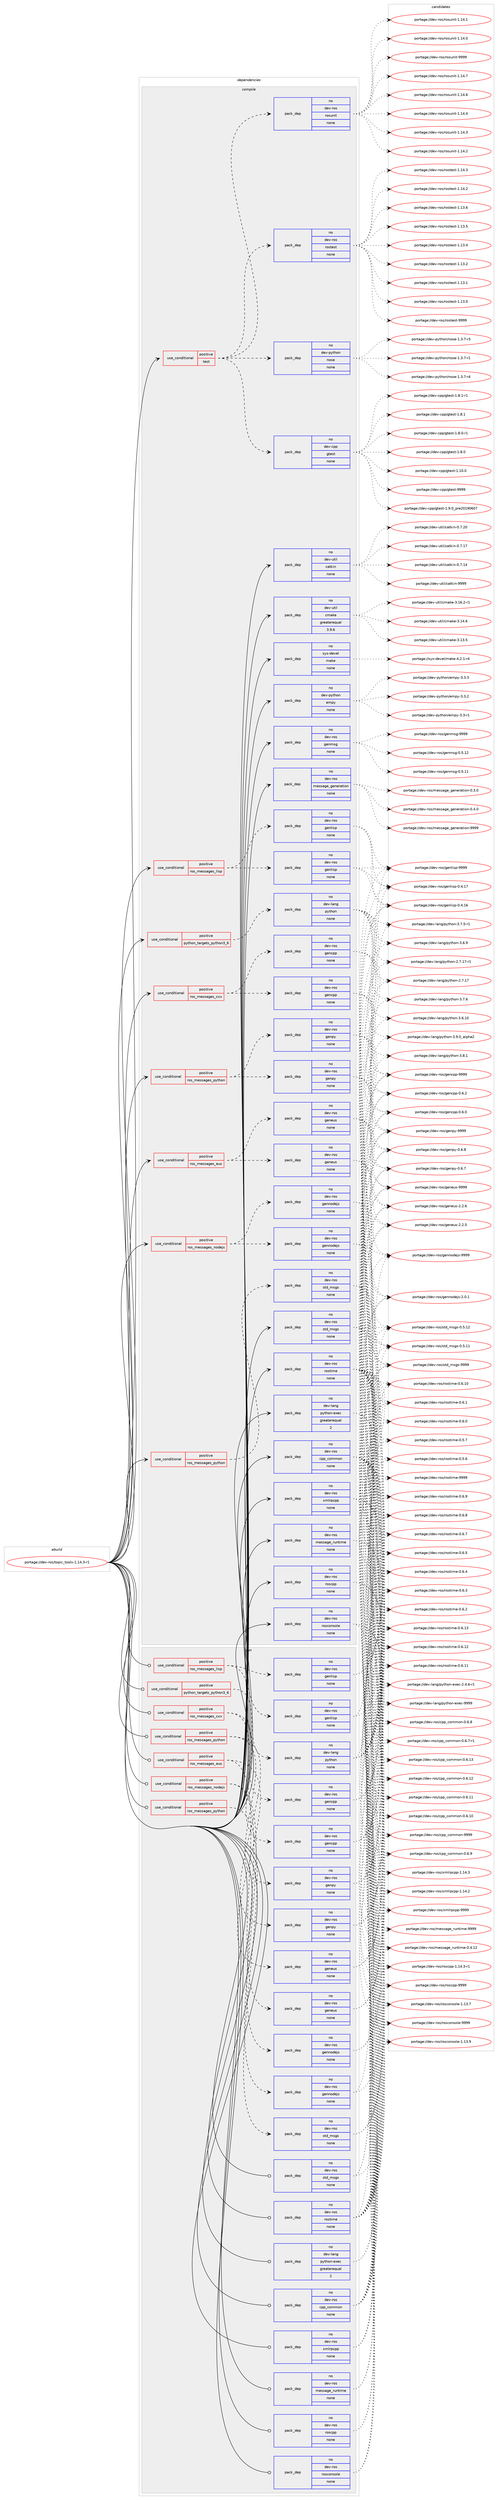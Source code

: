 digraph prolog {

# *************
# Graph options
# *************

newrank=true;
concentrate=true;
compound=true;
graph [rankdir=LR,fontname=Helvetica,fontsize=10,ranksep=1.5];#, ranksep=2.5, nodesep=0.2];
edge  [arrowhead=vee];
node  [fontname=Helvetica,fontsize=10];

# **********
# The ebuild
# **********

subgraph cluster_leftcol {
color=gray;
label=<<i>ebuild</i>>;
id [label="portage://dev-ros/topic_tools-1.14.3-r1", color=red, width=4, href="../dev-ros/topic_tools-1.14.3-r1.svg"];
}

# ****************
# The dependencies
# ****************

subgraph cluster_midcol {
color=gray;
label=<<i>dependencies</i>>;
subgraph cluster_compile {
fillcolor="#eeeeee";
style=filled;
label=<<i>compile</i>>;
subgraph cond95663 {
dependency374472 [label=<<TABLE BORDER="0" CELLBORDER="1" CELLSPACING="0" CELLPADDING="4"><TR><TD ROWSPAN="3" CELLPADDING="10">use_conditional</TD></TR><TR><TD>positive</TD></TR><TR><TD>python_targets_python3_6</TD></TR></TABLE>>, shape=none, color=red];
subgraph pack273956 {
dependency374473 [label=<<TABLE BORDER="0" CELLBORDER="1" CELLSPACING="0" CELLPADDING="4" WIDTH="220"><TR><TD ROWSPAN="6" CELLPADDING="30">pack_dep</TD></TR><TR><TD WIDTH="110">no</TD></TR><TR><TD>dev-lang</TD></TR><TR><TD>python</TD></TR><TR><TD>none</TD></TR><TR><TD></TD></TR></TABLE>>, shape=none, color=blue];
}
dependency374472:e -> dependency374473:w [weight=20,style="dashed",arrowhead="vee"];
}
id:e -> dependency374472:w [weight=20,style="solid",arrowhead="vee"];
subgraph cond95664 {
dependency374474 [label=<<TABLE BORDER="0" CELLBORDER="1" CELLSPACING="0" CELLPADDING="4"><TR><TD ROWSPAN="3" CELLPADDING="10">use_conditional</TD></TR><TR><TD>positive</TD></TR><TR><TD>ros_messages_cxx</TD></TR></TABLE>>, shape=none, color=red];
subgraph pack273957 {
dependency374475 [label=<<TABLE BORDER="0" CELLBORDER="1" CELLSPACING="0" CELLPADDING="4" WIDTH="220"><TR><TD ROWSPAN="6" CELLPADDING="30">pack_dep</TD></TR><TR><TD WIDTH="110">no</TD></TR><TR><TD>dev-ros</TD></TR><TR><TD>gencpp</TD></TR><TR><TD>none</TD></TR><TR><TD></TD></TR></TABLE>>, shape=none, color=blue];
}
dependency374474:e -> dependency374475:w [weight=20,style="dashed",arrowhead="vee"];
subgraph pack273958 {
dependency374476 [label=<<TABLE BORDER="0" CELLBORDER="1" CELLSPACING="0" CELLPADDING="4" WIDTH="220"><TR><TD ROWSPAN="6" CELLPADDING="30">pack_dep</TD></TR><TR><TD WIDTH="110">no</TD></TR><TR><TD>dev-ros</TD></TR><TR><TD>gencpp</TD></TR><TR><TD>none</TD></TR><TR><TD></TD></TR></TABLE>>, shape=none, color=blue];
}
dependency374474:e -> dependency374476:w [weight=20,style="dashed",arrowhead="vee"];
}
id:e -> dependency374474:w [weight=20,style="solid",arrowhead="vee"];
subgraph cond95665 {
dependency374477 [label=<<TABLE BORDER="0" CELLBORDER="1" CELLSPACING="0" CELLPADDING="4"><TR><TD ROWSPAN="3" CELLPADDING="10">use_conditional</TD></TR><TR><TD>positive</TD></TR><TR><TD>ros_messages_eus</TD></TR></TABLE>>, shape=none, color=red];
subgraph pack273959 {
dependency374478 [label=<<TABLE BORDER="0" CELLBORDER="1" CELLSPACING="0" CELLPADDING="4" WIDTH="220"><TR><TD ROWSPAN="6" CELLPADDING="30">pack_dep</TD></TR><TR><TD WIDTH="110">no</TD></TR><TR><TD>dev-ros</TD></TR><TR><TD>geneus</TD></TR><TR><TD>none</TD></TR><TR><TD></TD></TR></TABLE>>, shape=none, color=blue];
}
dependency374477:e -> dependency374478:w [weight=20,style="dashed",arrowhead="vee"];
subgraph pack273960 {
dependency374479 [label=<<TABLE BORDER="0" CELLBORDER="1" CELLSPACING="0" CELLPADDING="4" WIDTH="220"><TR><TD ROWSPAN="6" CELLPADDING="30">pack_dep</TD></TR><TR><TD WIDTH="110">no</TD></TR><TR><TD>dev-ros</TD></TR><TR><TD>geneus</TD></TR><TR><TD>none</TD></TR><TR><TD></TD></TR></TABLE>>, shape=none, color=blue];
}
dependency374477:e -> dependency374479:w [weight=20,style="dashed",arrowhead="vee"];
}
id:e -> dependency374477:w [weight=20,style="solid",arrowhead="vee"];
subgraph cond95666 {
dependency374480 [label=<<TABLE BORDER="0" CELLBORDER="1" CELLSPACING="0" CELLPADDING="4"><TR><TD ROWSPAN="3" CELLPADDING="10">use_conditional</TD></TR><TR><TD>positive</TD></TR><TR><TD>ros_messages_lisp</TD></TR></TABLE>>, shape=none, color=red];
subgraph pack273961 {
dependency374481 [label=<<TABLE BORDER="0" CELLBORDER="1" CELLSPACING="0" CELLPADDING="4" WIDTH="220"><TR><TD ROWSPAN="6" CELLPADDING="30">pack_dep</TD></TR><TR><TD WIDTH="110">no</TD></TR><TR><TD>dev-ros</TD></TR><TR><TD>genlisp</TD></TR><TR><TD>none</TD></TR><TR><TD></TD></TR></TABLE>>, shape=none, color=blue];
}
dependency374480:e -> dependency374481:w [weight=20,style="dashed",arrowhead="vee"];
subgraph pack273962 {
dependency374482 [label=<<TABLE BORDER="0" CELLBORDER="1" CELLSPACING="0" CELLPADDING="4" WIDTH="220"><TR><TD ROWSPAN="6" CELLPADDING="30">pack_dep</TD></TR><TR><TD WIDTH="110">no</TD></TR><TR><TD>dev-ros</TD></TR><TR><TD>genlisp</TD></TR><TR><TD>none</TD></TR><TR><TD></TD></TR></TABLE>>, shape=none, color=blue];
}
dependency374480:e -> dependency374482:w [weight=20,style="dashed",arrowhead="vee"];
}
id:e -> dependency374480:w [weight=20,style="solid",arrowhead="vee"];
subgraph cond95667 {
dependency374483 [label=<<TABLE BORDER="0" CELLBORDER="1" CELLSPACING="0" CELLPADDING="4"><TR><TD ROWSPAN="3" CELLPADDING="10">use_conditional</TD></TR><TR><TD>positive</TD></TR><TR><TD>ros_messages_nodejs</TD></TR></TABLE>>, shape=none, color=red];
subgraph pack273963 {
dependency374484 [label=<<TABLE BORDER="0" CELLBORDER="1" CELLSPACING="0" CELLPADDING="4" WIDTH="220"><TR><TD ROWSPAN="6" CELLPADDING="30">pack_dep</TD></TR><TR><TD WIDTH="110">no</TD></TR><TR><TD>dev-ros</TD></TR><TR><TD>gennodejs</TD></TR><TR><TD>none</TD></TR><TR><TD></TD></TR></TABLE>>, shape=none, color=blue];
}
dependency374483:e -> dependency374484:w [weight=20,style="dashed",arrowhead="vee"];
subgraph pack273964 {
dependency374485 [label=<<TABLE BORDER="0" CELLBORDER="1" CELLSPACING="0" CELLPADDING="4" WIDTH="220"><TR><TD ROWSPAN="6" CELLPADDING="30">pack_dep</TD></TR><TR><TD WIDTH="110">no</TD></TR><TR><TD>dev-ros</TD></TR><TR><TD>gennodejs</TD></TR><TR><TD>none</TD></TR><TR><TD></TD></TR></TABLE>>, shape=none, color=blue];
}
dependency374483:e -> dependency374485:w [weight=20,style="dashed",arrowhead="vee"];
}
id:e -> dependency374483:w [weight=20,style="solid",arrowhead="vee"];
subgraph cond95668 {
dependency374486 [label=<<TABLE BORDER="0" CELLBORDER="1" CELLSPACING="0" CELLPADDING="4"><TR><TD ROWSPAN="3" CELLPADDING="10">use_conditional</TD></TR><TR><TD>positive</TD></TR><TR><TD>ros_messages_python</TD></TR></TABLE>>, shape=none, color=red];
subgraph pack273965 {
dependency374487 [label=<<TABLE BORDER="0" CELLBORDER="1" CELLSPACING="0" CELLPADDING="4" WIDTH="220"><TR><TD ROWSPAN="6" CELLPADDING="30">pack_dep</TD></TR><TR><TD WIDTH="110">no</TD></TR><TR><TD>dev-ros</TD></TR><TR><TD>genpy</TD></TR><TR><TD>none</TD></TR><TR><TD></TD></TR></TABLE>>, shape=none, color=blue];
}
dependency374486:e -> dependency374487:w [weight=20,style="dashed",arrowhead="vee"];
subgraph pack273966 {
dependency374488 [label=<<TABLE BORDER="0" CELLBORDER="1" CELLSPACING="0" CELLPADDING="4" WIDTH="220"><TR><TD ROWSPAN="6" CELLPADDING="30">pack_dep</TD></TR><TR><TD WIDTH="110">no</TD></TR><TR><TD>dev-ros</TD></TR><TR><TD>genpy</TD></TR><TR><TD>none</TD></TR><TR><TD></TD></TR></TABLE>>, shape=none, color=blue];
}
dependency374486:e -> dependency374488:w [weight=20,style="dashed",arrowhead="vee"];
}
id:e -> dependency374486:w [weight=20,style="solid",arrowhead="vee"];
subgraph cond95669 {
dependency374489 [label=<<TABLE BORDER="0" CELLBORDER="1" CELLSPACING="0" CELLPADDING="4"><TR><TD ROWSPAN="3" CELLPADDING="10">use_conditional</TD></TR><TR><TD>positive</TD></TR><TR><TD>ros_messages_python</TD></TR></TABLE>>, shape=none, color=red];
subgraph pack273967 {
dependency374490 [label=<<TABLE BORDER="0" CELLBORDER="1" CELLSPACING="0" CELLPADDING="4" WIDTH="220"><TR><TD ROWSPAN="6" CELLPADDING="30">pack_dep</TD></TR><TR><TD WIDTH="110">no</TD></TR><TR><TD>dev-ros</TD></TR><TR><TD>std_msgs</TD></TR><TR><TD>none</TD></TR><TR><TD></TD></TR></TABLE>>, shape=none, color=blue];
}
dependency374489:e -> dependency374490:w [weight=20,style="dashed",arrowhead="vee"];
}
id:e -> dependency374489:w [weight=20,style="solid",arrowhead="vee"];
subgraph cond95670 {
dependency374491 [label=<<TABLE BORDER="0" CELLBORDER="1" CELLSPACING="0" CELLPADDING="4"><TR><TD ROWSPAN="3" CELLPADDING="10">use_conditional</TD></TR><TR><TD>positive</TD></TR><TR><TD>test</TD></TR></TABLE>>, shape=none, color=red];
subgraph pack273968 {
dependency374492 [label=<<TABLE BORDER="0" CELLBORDER="1" CELLSPACING="0" CELLPADDING="4" WIDTH="220"><TR><TD ROWSPAN="6" CELLPADDING="30">pack_dep</TD></TR><TR><TD WIDTH="110">no</TD></TR><TR><TD>dev-ros</TD></TR><TR><TD>rostest</TD></TR><TR><TD>none</TD></TR><TR><TD></TD></TR></TABLE>>, shape=none, color=blue];
}
dependency374491:e -> dependency374492:w [weight=20,style="dashed",arrowhead="vee"];
subgraph pack273969 {
dependency374493 [label=<<TABLE BORDER="0" CELLBORDER="1" CELLSPACING="0" CELLPADDING="4" WIDTH="220"><TR><TD ROWSPAN="6" CELLPADDING="30">pack_dep</TD></TR><TR><TD WIDTH="110">no</TD></TR><TR><TD>dev-ros</TD></TR><TR><TD>rosunit</TD></TR><TR><TD>none</TD></TR><TR><TD></TD></TR></TABLE>>, shape=none, color=blue];
}
dependency374491:e -> dependency374493:w [weight=20,style="dashed",arrowhead="vee"];
subgraph pack273970 {
dependency374494 [label=<<TABLE BORDER="0" CELLBORDER="1" CELLSPACING="0" CELLPADDING="4" WIDTH="220"><TR><TD ROWSPAN="6" CELLPADDING="30">pack_dep</TD></TR><TR><TD WIDTH="110">no</TD></TR><TR><TD>dev-cpp</TD></TR><TR><TD>gtest</TD></TR><TR><TD>none</TD></TR><TR><TD></TD></TR></TABLE>>, shape=none, color=blue];
}
dependency374491:e -> dependency374494:w [weight=20,style="dashed",arrowhead="vee"];
subgraph pack273971 {
dependency374495 [label=<<TABLE BORDER="0" CELLBORDER="1" CELLSPACING="0" CELLPADDING="4" WIDTH="220"><TR><TD ROWSPAN="6" CELLPADDING="30">pack_dep</TD></TR><TR><TD WIDTH="110">no</TD></TR><TR><TD>dev-python</TD></TR><TR><TD>nose</TD></TR><TR><TD>none</TD></TR><TR><TD></TD></TR></TABLE>>, shape=none, color=blue];
}
dependency374491:e -> dependency374495:w [weight=20,style="dashed",arrowhead="vee"];
}
id:e -> dependency374491:w [weight=20,style="solid",arrowhead="vee"];
subgraph pack273972 {
dependency374496 [label=<<TABLE BORDER="0" CELLBORDER="1" CELLSPACING="0" CELLPADDING="4" WIDTH="220"><TR><TD ROWSPAN="6" CELLPADDING="30">pack_dep</TD></TR><TR><TD WIDTH="110">no</TD></TR><TR><TD>dev-lang</TD></TR><TR><TD>python-exec</TD></TR><TR><TD>greaterequal</TD></TR><TR><TD>2</TD></TR></TABLE>>, shape=none, color=blue];
}
id:e -> dependency374496:w [weight=20,style="solid",arrowhead="vee"];
subgraph pack273973 {
dependency374497 [label=<<TABLE BORDER="0" CELLBORDER="1" CELLSPACING="0" CELLPADDING="4" WIDTH="220"><TR><TD ROWSPAN="6" CELLPADDING="30">pack_dep</TD></TR><TR><TD WIDTH="110">no</TD></TR><TR><TD>dev-python</TD></TR><TR><TD>empy</TD></TR><TR><TD>none</TD></TR><TR><TD></TD></TR></TABLE>>, shape=none, color=blue];
}
id:e -> dependency374497:w [weight=20,style="solid",arrowhead="vee"];
subgraph pack273974 {
dependency374498 [label=<<TABLE BORDER="0" CELLBORDER="1" CELLSPACING="0" CELLPADDING="4" WIDTH="220"><TR><TD ROWSPAN="6" CELLPADDING="30">pack_dep</TD></TR><TR><TD WIDTH="110">no</TD></TR><TR><TD>dev-ros</TD></TR><TR><TD>cpp_common</TD></TR><TR><TD>none</TD></TR><TR><TD></TD></TR></TABLE>>, shape=none, color=blue];
}
id:e -> dependency374498:w [weight=20,style="solid",arrowhead="vee"];
subgraph pack273975 {
dependency374499 [label=<<TABLE BORDER="0" CELLBORDER="1" CELLSPACING="0" CELLPADDING="4" WIDTH="220"><TR><TD ROWSPAN="6" CELLPADDING="30">pack_dep</TD></TR><TR><TD WIDTH="110">no</TD></TR><TR><TD>dev-ros</TD></TR><TR><TD>genmsg</TD></TR><TR><TD>none</TD></TR><TR><TD></TD></TR></TABLE>>, shape=none, color=blue];
}
id:e -> dependency374499:w [weight=20,style="solid",arrowhead="vee"];
subgraph pack273976 {
dependency374500 [label=<<TABLE BORDER="0" CELLBORDER="1" CELLSPACING="0" CELLPADDING="4" WIDTH="220"><TR><TD ROWSPAN="6" CELLPADDING="30">pack_dep</TD></TR><TR><TD WIDTH="110">no</TD></TR><TR><TD>dev-ros</TD></TR><TR><TD>message_generation</TD></TR><TR><TD>none</TD></TR><TR><TD></TD></TR></TABLE>>, shape=none, color=blue];
}
id:e -> dependency374500:w [weight=20,style="solid",arrowhead="vee"];
subgraph pack273977 {
dependency374501 [label=<<TABLE BORDER="0" CELLBORDER="1" CELLSPACING="0" CELLPADDING="4" WIDTH="220"><TR><TD ROWSPAN="6" CELLPADDING="30">pack_dep</TD></TR><TR><TD WIDTH="110">no</TD></TR><TR><TD>dev-ros</TD></TR><TR><TD>message_runtime</TD></TR><TR><TD>none</TD></TR><TR><TD></TD></TR></TABLE>>, shape=none, color=blue];
}
id:e -> dependency374501:w [weight=20,style="solid",arrowhead="vee"];
subgraph pack273978 {
dependency374502 [label=<<TABLE BORDER="0" CELLBORDER="1" CELLSPACING="0" CELLPADDING="4" WIDTH="220"><TR><TD ROWSPAN="6" CELLPADDING="30">pack_dep</TD></TR><TR><TD WIDTH="110">no</TD></TR><TR><TD>dev-ros</TD></TR><TR><TD>rosconsole</TD></TR><TR><TD>none</TD></TR><TR><TD></TD></TR></TABLE>>, shape=none, color=blue];
}
id:e -> dependency374502:w [weight=20,style="solid",arrowhead="vee"];
subgraph pack273979 {
dependency374503 [label=<<TABLE BORDER="0" CELLBORDER="1" CELLSPACING="0" CELLPADDING="4" WIDTH="220"><TR><TD ROWSPAN="6" CELLPADDING="30">pack_dep</TD></TR><TR><TD WIDTH="110">no</TD></TR><TR><TD>dev-ros</TD></TR><TR><TD>roscpp</TD></TR><TR><TD>none</TD></TR><TR><TD></TD></TR></TABLE>>, shape=none, color=blue];
}
id:e -> dependency374503:w [weight=20,style="solid",arrowhead="vee"];
subgraph pack273980 {
dependency374504 [label=<<TABLE BORDER="0" CELLBORDER="1" CELLSPACING="0" CELLPADDING="4" WIDTH="220"><TR><TD ROWSPAN="6" CELLPADDING="30">pack_dep</TD></TR><TR><TD WIDTH="110">no</TD></TR><TR><TD>dev-ros</TD></TR><TR><TD>rostime</TD></TR><TR><TD>none</TD></TR><TR><TD></TD></TR></TABLE>>, shape=none, color=blue];
}
id:e -> dependency374504:w [weight=20,style="solid",arrowhead="vee"];
subgraph pack273981 {
dependency374505 [label=<<TABLE BORDER="0" CELLBORDER="1" CELLSPACING="0" CELLPADDING="4" WIDTH="220"><TR><TD ROWSPAN="6" CELLPADDING="30">pack_dep</TD></TR><TR><TD WIDTH="110">no</TD></TR><TR><TD>dev-ros</TD></TR><TR><TD>std_msgs</TD></TR><TR><TD>none</TD></TR><TR><TD></TD></TR></TABLE>>, shape=none, color=blue];
}
id:e -> dependency374505:w [weight=20,style="solid",arrowhead="vee"];
subgraph pack273982 {
dependency374506 [label=<<TABLE BORDER="0" CELLBORDER="1" CELLSPACING="0" CELLPADDING="4" WIDTH="220"><TR><TD ROWSPAN="6" CELLPADDING="30">pack_dep</TD></TR><TR><TD WIDTH="110">no</TD></TR><TR><TD>dev-ros</TD></TR><TR><TD>xmlrpcpp</TD></TR><TR><TD>none</TD></TR><TR><TD></TD></TR></TABLE>>, shape=none, color=blue];
}
id:e -> dependency374506:w [weight=20,style="solid",arrowhead="vee"];
subgraph pack273983 {
dependency374507 [label=<<TABLE BORDER="0" CELLBORDER="1" CELLSPACING="0" CELLPADDING="4" WIDTH="220"><TR><TD ROWSPAN="6" CELLPADDING="30">pack_dep</TD></TR><TR><TD WIDTH="110">no</TD></TR><TR><TD>dev-util</TD></TR><TR><TD>catkin</TD></TR><TR><TD>none</TD></TR><TR><TD></TD></TR></TABLE>>, shape=none, color=blue];
}
id:e -> dependency374507:w [weight=20,style="solid",arrowhead="vee"];
subgraph pack273984 {
dependency374508 [label=<<TABLE BORDER="0" CELLBORDER="1" CELLSPACING="0" CELLPADDING="4" WIDTH="220"><TR><TD ROWSPAN="6" CELLPADDING="30">pack_dep</TD></TR><TR><TD WIDTH="110">no</TD></TR><TR><TD>dev-util</TD></TR><TR><TD>cmake</TD></TR><TR><TD>greaterequal</TD></TR><TR><TD>3.9.6</TD></TR></TABLE>>, shape=none, color=blue];
}
id:e -> dependency374508:w [weight=20,style="solid",arrowhead="vee"];
subgraph pack273985 {
dependency374509 [label=<<TABLE BORDER="0" CELLBORDER="1" CELLSPACING="0" CELLPADDING="4" WIDTH="220"><TR><TD ROWSPAN="6" CELLPADDING="30">pack_dep</TD></TR><TR><TD WIDTH="110">no</TD></TR><TR><TD>sys-devel</TD></TR><TR><TD>make</TD></TR><TR><TD>none</TD></TR><TR><TD></TD></TR></TABLE>>, shape=none, color=blue];
}
id:e -> dependency374509:w [weight=20,style="solid",arrowhead="vee"];
}
subgraph cluster_compileandrun {
fillcolor="#eeeeee";
style=filled;
label=<<i>compile and run</i>>;
}
subgraph cluster_run {
fillcolor="#eeeeee";
style=filled;
label=<<i>run</i>>;
subgraph cond95671 {
dependency374510 [label=<<TABLE BORDER="0" CELLBORDER="1" CELLSPACING="0" CELLPADDING="4"><TR><TD ROWSPAN="3" CELLPADDING="10">use_conditional</TD></TR><TR><TD>positive</TD></TR><TR><TD>python_targets_python3_6</TD></TR></TABLE>>, shape=none, color=red];
subgraph pack273986 {
dependency374511 [label=<<TABLE BORDER="0" CELLBORDER="1" CELLSPACING="0" CELLPADDING="4" WIDTH="220"><TR><TD ROWSPAN="6" CELLPADDING="30">pack_dep</TD></TR><TR><TD WIDTH="110">no</TD></TR><TR><TD>dev-lang</TD></TR><TR><TD>python</TD></TR><TR><TD>none</TD></TR><TR><TD></TD></TR></TABLE>>, shape=none, color=blue];
}
dependency374510:e -> dependency374511:w [weight=20,style="dashed",arrowhead="vee"];
}
id:e -> dependency374510:w [weight=20,style="solid",arrowhead="odot"];
subgraph cond95672 {
dependency374512 [label=<<TABLE BORDER="0" CELLBORDER="1" CELLSPACING="0" CELLPADDING="4"><TR><TD ROWSPAN="3" CELLPADDING="10">use_conditional</TD></TR><TR><TD>positive</TD></TR><TR><TD>ros_messages_cxx</TD></TR></TABLE>>, shape=none, color=red];
subgraph pack273987 {
dependency374513 [label=<<TABLE BORDER="0" CELLBORDER="1" CELLSPACING="0" CELLPADDING="4" WIDTH="220"><TR><TD ROWSPAN="6" CELLPADDING="30">pack_dep</TD></TR><TR><TD WIDTH="110">no</TD></TR><TR><TD>dev-ros</TD></TR><TR><TD>gencpp</TD></TR><TR><TD>none</TD></TR><TR><TD></TD></TR></TABLE>>, shape=none, color=blue];
}
dependency374512:e -> dependency374513:w [weight=20,style="dashed",arrowhead="vee"];
subgraph pack273988 {
dependency374514 [label=<<TABLE BORDER="0" CELLBORDER="1" CELLSPACING="0" CELLPADDING="4" WIDTH="220"><TR><TD ROWSPAN="6" CELLPADDING="30">pack_dep</TD></TR><TR><TD WIDTH="110">no</TD></TR><TR><TD>dev-ros</TD></TR><TR><TD>gencpp</TD></TR><TR><TD>none</TD></TR><TR><TD></TD></TR></TABLE>>, shape=none, color=blue];
}
dependency374512:e -> dependency374514:w [weight=20,style="dashed",arrowhead="vee"];
}
id:e -> dependency374512:w [weight=20,style="solid",arrowhead="odot"];
subgraph cond95673 {
dependency374515 [label=<<TABLE BORDER="0" CELLBORDER="1" CELLSPACING="0" CELLPADDING="4"><TR><TD ROWSPAN="3" CELLPADDING="10">use_conditional</TD></TR><TR><TD>positive</TD></TR><TR><TD>ros_messages_eus</TD></TR></TABLE>>, shape=none, color=red];
subgraph pack273989 {
dependency374516 [label=<<TABLE BORDER="0" CELLBORDER="1" CELLSPACING="0" CELLPADDING="4" WIDTH="220"><TR><TD ROWSPAN="6" CELLPADDING="30">pack_dep</TD></TR><TR><TD WIDTH="110">no</TD></TR><TR><TD>dev-ros</TD></TR><TR><TD>geneus</TD></TR><TR><TD>none</TD></TR><TR><TD></TD></TR></TABLE>>, shape=none, color=blue];
}
dependency374515:e -> dependency374516:w [weight=20,style="dashed",arrowhead="vee"];
subgraph pack273990 {
dependency374517 [label=<<TABLE BORDER="0" CELLBORDER="1" CELLSPACING="0" CELLPADDING="4" WIDTH="220"><TR><TD ROWSPAN="6" CELLPADDING="30">pack_dep</TD></TR><TR><TD WIDTH="110">no</TD></TR><TR><TD>dev-ros</TD></TR><TR><TD>geneus</TD></TR><TR><TD>none</TD></TR><TR><TD></TD></TR></TABLE>>, shape=none, color=blue];
}
dependency374515:e -> dependency374517:w [weight=20,style="dashed",arrowhead="vee"];
}
id:e -> dependency374515:w [weight=20,style="solid",arrowhead="odot"];
subgraph cond95674 {
dependency374518 [label=<<TABLE BORDER="0" CELLBORDER="1" CELLSPACING="0" CELLPADDING="4"><TR><TD ROWSPAN="3" CELLPADDING="10">use_conditional</TD></TR><TR><TD>positive</TD></TR><TR><TD>ros_messages_lisp</TD></TR></TABLE>>, shape=none, color=red];
subgraph pack273991 {
dependency374519 [label=<<TABLE BORDER="0" CELLBORDER="1" CELLSPACING="0" CELLPADDING="4" WIDTH="220"><TR><TD ROWSPAN="6" CELLPADDING="30">pack_dep</TD></TR><TR><TD WIDTH="110">no</TD></TR><TR><TD>dev-ros</TD></TR><TR><TD>genlisp</TD></TR><TR><TD>none</TD></TR><TR><TD></TD></TR></TABLE>>, shape=none, color=blue];
}
dependency374518:e -> dependency374519:w [weight=20,style="dashed",arrowhead="vee"];
subgraph pack273992 {
dependency374520 [label=<<TABLE BORDER="0" CELLBORDER="1" CELLSPACING="0" CELLPADDING="4" WIDTH="220"><TR><TD ROWSPAN="6" CELLPADDING="30">pack_dep</TD></TR><TR><TD WIDTH="110">no</TD></TR><TR><TD>dev-ros</TD></TR><TR><TD>genlisp</TD></TR><TR><TD>none</TD></TR><TR><TD></TD></TR></TABLE>>, shape=none, color=blue];
}
dependency374518:e -> dependency374520:w [weight=20,style="dashed",arrowhead="vee"];
}
id:e -> dependency374518:w [weight=20,style="solid",arrowhead="odot"];
subgraph cond95675 {
dependency374521 [label=<<TABLE BORDER="0" CELLBORDER="1" CELLSPACING="0" CELLPADDING="4"><TR><TD ROWSPAN="3" CELLPADDING="10">use_conditional</TD></TR><TR><TD>positive</TD></TR><TR><TD>ros_messages_nodejs</TD></TR></TABLE>>, shape=none, color=red];
subgraph pack273993 {
dependency374522 [label=<<TABLE BORDER="0" CELLBORDER="1" CELLSPACING="0" CELLPADDING="4" WIDTH="220"><TR><TD ROWSPAN="6" CELLPADDING="30">pack_dep</TD></TR><TR><TD WIDTH="110">no</TD></TR><TR><TD>dev-ros</TD></TR><TR><TD>gennodejs</TD></TR><TR><TD>none</TD></TR><TR><TD></TD></TR></TABLE>>, shape=none, color=blue];
}
dependency374521:e -> dependency374522:w [weight=20,style="dashed",arrowhead="vee"];
subgraph pack273994 {
dependency374523 [label=<<TABLE BORDER="0" CELLBORDER="1" CELLSPACING="0" CELLPADDING="4" WIDTH="220"><TR><TD ROWSPAN="6" CELLPADDING="30">pack_dep</TD></TR><TR><TD WIDTH="110">no</TD></TR><TR><TD>dev-ros</TD></TR><TR><TD>gennodejs</TD></TR><TR><TD>none</TD></TR><TR><TD></TD></TR></TABLE>>, shape=none, color=blue];
}
dependency374521:e -> dependency374523:w [weight=20,style="dashed",arrowhead="vee"];
}
id:e -> dependency374521:w [weight=20,style="solid",arrowhead="odot"];
subgraph cond95676 {
dependency374524 [label=<<TABLE BORDER="0" CELLBORDER="1" CELLSPACING="0" CELLPADDING="4"><TR><TD ROWSPAN="3" CELLPADDING="10">use_conditional</TD></TR><TR><TD>positive</TD></TR><TR><TD>ros_messages_python</TD></TR></TABLE>>, shape=none, color=red];
subgraph pack273995 {
dependency374525 [label=<<TABLE BORDER="0" CELLBORDER="1" CELLSPACING="0" CELLPADDING="4" WIDTH="220"><TR><TD ROWSPAN="6" CELLPADDING="30">pack_dep</TD></TR><TR><TD WIDTH="110">no</TD></TR><TR><TD>dev-ros</TD></TR><TR><TD>genpy</TD></TR><TR><TD>none</TD></TR><TR><TD></TD></TR></TABLE>>, shape=none, color=blue];
}
dependency374524:e -> dependency374525:w [weight=20,style="dashed",arrowhead="vee"];
subgraph pack273996 {
dependency374526 [label=<<TABLE BORDER="0" CELLBORDER="1" CELLSPACING="0" CELLPADDING="4" WIDTH="220"><TR><TD ROWSPAN="6" CELLPADDING="30">pack_dep</TD></TR><TR><TD WIDTH="110">no</TD></TR><TR><TD>dev-ros</TD></TR><TR><TD>genpy</TD></TR><TR><TD>none</TD></TR><TR><TD></TD></TR></TABLE>>, shape=none, color=blue];
}
dependency374524:e -> dependency374526:w [weight=20,style="dashed",arrowhead="vee"];
}
id:e -> dependency374524:w [weight=20,style="solid",arrowhead="odot"];
subgraph cond95677 {
dependency374527 [label=<<TABLE BORDER="0" CELLBORDER="1" CELLSPACING="0" CELLPADDING="4"><TR><TD ROWSPAN="3" CELLPADDING="10">use_conditional</TD></TR><TR><TD>positive</TD></TR><TR><TD>ros_messages_python</TD></TR></TABLE>>, shape=none, color=red];
subgraph pack273997 {
dependency374528 [label=<<TABLE BORDER="0" CELLBORDER="1" CELLSPACING="0" CELLPADDING="4" WIDTH="220"><TR><TD ROWSPAN="6" CELLPADDING="30">pack_dep</TD></TR><TR><TD WIDTH="110">no</TD></TR><TR><TD>dev-ros</TD></TR><TR><TD>std_msgs</TD></TR><TR><TD>none</TD></TR><TR><TD></TD></TR></TABLE>>, shape=none, color=blue];
}
dependency374527:e -> dependency374528:w [weight=20,style="dashed",arrowhead="vee"];
}
id:e -> dependency374527:w [weight=20,style="solid",arrowhead="odot"];
subgraph pack273998 {
dependency374529 [label=<<TABLE BORDER="0" CELLBORDER="1" CELLSPACING="0" CELLPADDING="4" WIDTH="220"><TR><TD ROWSPAN="6" CELLPADDING="30">pack_dep</TD></TR><TR><TD WIDTH="110">no</TD></TR><TR><TD>dev-lang</TD></TR><TR><TD>python-exec</TD></TR><TR><TD>greaterequal</TD></TR><TR><TD>2</TD></TR></TABLE>>, shape=none, color=blue];
}
id:e -> dependency374529:w [weight=20,style="solid",arrowhead="odot"];
subgraph pack273999 {
dependency374530 [label=<<TABLE BORDER="0" CELLBORDER="1" CELLSPACING="0" CELLPADDING="4" WIDTH="220"><TR><TD ROWSPAN="6" CELLPADDING="30">pack_dep</TD></TR><TR><TD WIDTH="110">no</TD></TR><TR><TD>dev-ros</TD></TR><TR><TD>cpp_common</TD></TR><TR><TD>none</TD></TR><TR><TD></TD></TR></TABLE>>, shape=none, color=blue];
}
id:e -> dependency374530:w [weight=20,style="solid",arrowhead="odot"];
subgraph pack274000 {
dependency374531 [label=<<TABLE BORDER="0" CELLBORDER="1" CELLSPACING="0" CELLPADDING="4" WIDTH="220"><TR><TD ROWSPAN="6" CELLPADDING="30">pack_dep</TD></TR><TR><TD WIDTH="110">no</TD></TR><TR><TD>dev-ros</TD></TR><TR><TD>message_runtime</TD></TR><TR><TD>none</TD></TR><TR><TD></TD></TR></TABLE>>, shape=none, color=blue];
}
id:e -> dependency374531:w [weight=20,style="solid",arrowhead="odot"];
subgraph pack274001 {
dependency374532 [label=<<TABLE BORDER="0" CELLBORDER="1" CELLSPACING="0" CELLPADDING="4" WIDTH="220"><TR><TD ROWSPAN="6" CELLPADDING="30">pack_dep</TD></TR><TR><TD WIDTH="110">no</TD></TR><TR><TD>dev-ros</TD></TR><TR><TD>rosconsole</TD></TR><TR><TD>none</TD></TR><TR><TD></TD></TR></TABLE>>, shape=none, color=blue];
}
id:e -> dependency374532:w [weight=20,style="solid",arrowhead="odot"];
subgraph pack274002 {
dependency374533 [label=<<TABLE BORDER="0" CELLBORDER="1" CELLSPACING="0" CELLPADDING="4" WIDTH="220"><TR><TD ROWSPAN="6" CELLPADDING="30">pack_dep</TD></TR><TR><TD WIDTH="110">no</TD></TR><TR><TD>dev-ros</TD></TR><TR><TD>roscpp</TD></TR><TR><TD>none</TD></TR><TR><TD></TD></TR></TABLE>>, shape=none, color=blue];
}
id:e -> dependency374533:w [weight=20,style="solid",arrowhead="odot"];
subgraph pack274003 {
dependency374534 [label=<<TABLE BORDER="0" CELLBORDER="1" CELLSPACING="0" CELLPADDING="4" WIDTH="220"><TR><TD ROWSPAN="6" CELLPADDING="30">pack_dep</TD></TR><TR><TD WIDTH="110">no</TD></TR><TR><TD>dev-ros</TD></TR><TR><TD>rostime</TD></TR><TR><TD>none</TD></TR><TR><TD></TD></TR></TABLE>>, shape=none, color=blue];
}
id:e -> dependency374534:w [weight=20,style="solid",arrowhead="odot"];
subgraph pack274004 {
dependency374535 [label=<<TABLE BORDER="0" CELLBORDER="1" CELLSPACING="0" CELLPADDING="4" WIDTH="220"><TR><TD ROWSPAN="6" CELLPADDING="30">pack_dep</TD></TR><TR><TD WIDTH="110">no</TD></TR><TR><TD>dev-ros</TD></TR><TR><TD>std_msgs</TD></TR><TR><TD>none</TD></TR><TR><TD></TD></TR></TABLE>>, shape=none, color=blue];
}
id:e -> dependency374535:w [weight=20,style="solid",arrowhead="odot"];
subgraph pack274005 {
dependency374536 [label=<<TABLE BORDER="0" CELLBORDER="1" CELLSPACING="0" CELLPADDING="4" WIDTH="220"><TR><TD ROWSPAN="6" CELLPADDING="30">pack_dep</TD></TR><TR><TD WIDTH="110">no</TD></TR><TR><TD>dev-ros</TD></TR><TR><TD>xmlrpcpp</TD></TR><TR><TD>none</TD></TR><TR><TD></TD></TR></TABLE>>, shape=none, color=blue];
}
id:e -> dependency374536:w [weight=20,style="solid",arrowhead="odot"];
}
}

# **************
# The candidates
# **************

subgraph cluster_choices {
rank=same;
color=gray;
label=<<i>candidates</i>>;

subgraph choice273956 {
color=black;
nodesep=1;
choice10010111845108971101034711212111610411111045514657464895971081121049750 [label="portage://dev-lang/python-3.9.0_alpha2", color=red, width=4,href="../dev-lang/python-3.9.0_alpha2.svg"];
choice100101118451089711010347112121116104111110455146564649 [label="portage://dev-lang/python-3.8.1", color=red, width=4,href="../dev-lang/python-3.8.1.svg"];
choice100101118451089711010347112121116104111110455146554654 [label="portage://dev-lang/python-3.7.6", color=red, width=4,href="../dev-lang/python-3.7.6.svg"];
choice1001011184510897110103471121211161041111104551465546534511449 [label="portage://dev-lang/python-3.7.5-r1", color=red, width=4,href="../dev-lang/python-3.7.5-r1.svg"];
choice100101118451089711010347112121116104111110455146544657 [label="portage://dev-lang/python-3.6.9", color=red, width=4,href="../dev-lang/python-3.6.9.svg"];
choice10010111845108971101034711212111610411111045514654464948 [label="portage://dev-lang/python-3.6.10", color=red, width=4,href="../dev-lang/python-3.6.10.svg"];
choice100101118451089711010347112121116104111110455046554649554511449 [label="portage://dev-lang/python-2.7.17-r1", color=red, width=4,href="../dev-lang/python-2.7.17-r1.svg"];
choice10010111845108971101034711212111610411111045504655464955 [label="portage://dev-lang/python-2.7.17", color=red, width=4,href="../dev-lang/python-2.7.17.svg"];
dependency374473:e -> choice10010111845108971101034711212111610411111045514657464895971081121049750:w [style=dotted,weight="100"];
dependency374473:e -> choice100101118451089711010347112121116104111110455146564649:w [style=dotted,weight="100"];
dependency374473:e -> choice100101118451089711010347112121116104111110455146554654:w [style=dotted,weight="100"];
dependency374473:e -> choice1001011184510897110103471121211161041111104551465546534511449:w [style=dotted,weight="100"];
dependency374473:e -> choice100101118451089711010347112121116104111110455146544657:w [style=dotted,weight="100"];
dependency374473:e -> choice10010111845108971101034711212111610411111045514654464948:w [style=dotted,weight="100"];
dependency374473:e -> choice100101118451089711010347112121116104111110455046554649554511449:w [style=dotted,weight="100"];
dependency374473:e -> choice10010111845108971101034711212111610411111045504655464955:w [style=dotted,weight="100"];
}
subgraph choice273957 {
color=black;
nodesep=1;
choice1001011184511411111547103101110991121124557575757 [label="portage://dev-ros/gencpp-9999", color=red, width=4,href="../dev-ros/gencpp-9999.svg"];
choice100101118451141111154710310111099112112454846544650 [label="portage://dev-ros/gencpp-0.6.2", color=red, width=4,href="../dev-ros/gencpp-0.6.2.svg"];
choice100101118451141111154710310111099112112454846544648 [label="portage://dev-ros/gencpp-0.6.0", color=red, width=4,href="../dev-ros/gencpp-0.6.0.svg"];
dependency374475:e -> choice1001011184511411111547103101110991121124557575757:w [style=dotted,weight="100"];
dependency374475:e -> choice100101118451141111154710310111099112112454846544650:w [style=dotted,weight="100"];
dependency374475:e -> choice100101118451141111154710310111099112112454846544648:w [style=dotted,weight="100"];
}
subgraph choice273958 {
color=black;
nodesep=1;
choice1001011184511411111547103101110991121124557575757 [label="portage://dev-ros/gencpp-9999", color=red, width=4,href="../dev-ros/gencpp-9999.svg"];
choice100101118451141111154710310111099112112454846544650 [label="portage://dev-ros/gencpp-0.6.2", color=red, width=4,href="../dev-ros/gencpp-0.6.2.svg"];
choice100101118451141111154710310111099112112454846544648 [label="portage://dev-ros/gencpp-0.6.0", color=red, width=4,href="../dev-ros/gencpp-0.6.0.svg"];
dependency374476:e -> choice1001011184511411111547103101110991121124557575757:w [style=dotted,weight="100"];
dependency374476:e -> choice100101118451141111154710310111099112112454846544650:w [style=dotted,weight="100"];
dependency374476:e -> choice100101118451141111154710310111099112112454846544648:w [style=dotted,weight="100"];
}
subgraph choice273959 {
color=black;
nodesep=1;
choice10010111845114111115471031011101011171154557575757 [label="portage://dev-ros/geneus-9999", color=red, width=4,href="../dev-ros/geneus-9999.svg"];
choice1001011184511411111547103101110101117115455046504654 [label="portage://dev-ros/geneus-2.2.6", color=red, width=4,href="../dev-ros/geneus-2.2.6.svg"];
choice1001011184511411111547103101110101117115455046504653 [label="portage://dev-ros/geneus-2.2.5", color=red, width=4,href="../dev-ros/geneus-2.2.5.svg"];
dependency374478:e -> choice10010111845114111115471031011101011171154557575757:w [style=dotted,weight="100"];
dependency374478:e -> choice1001011184511411111547103101110101117115455046504654:w [style=dotted,weight="100"];
dependency374478:e -> choice1001011184511411111547103101110101117115455046504653:w [style=dotted,weight="100"];
}
subgraph choice273960 {
color=black;
nodesep=1;
choice10010111845114111115471031011101011171154557575757 [label="portage://dev-ros/geneus-9999", color=red, width=4,href="../dev-ros/geneus-9999.svg"];
choice1001011184511411111547103101110101117115455046504654 [label="portage://dev-ros/geneus-2.2.6", color=red, width=4,href="../dev-ros/geneus-2.2.6.svg"];
choice1001011184511411111547103101110101117115455046504653 [label="portage://dev-ros/geneus-2.2.5", color=red, width=4,href="../dev-ros/geneus-2.2.5.svg"];
dependency374479:e -> choice10010111845114111115471031011101011171154557575757:w [style=dotted,weight="100"];
dependency374479:e -> choice1001011184511411111547103101110101117115455046504654:w [style=dotted,weight="100"];
dependency374479:e -> choice1001011184511411111547103101110101117115455046504653:w [style=dotted,weight="100"];
}
subgraph choice273961 {
color=black;
nodesep=1;
choice10010111845114111115471031011101081051151124557575757 [label="portage://dev-ros/genlisp-9999", color=red, width=4,href="../dev-ros/genlisp-9999.svg"];
choice100101118451141111154710310111010810511511245484652464955 [label="portage://dev-ros/genlisp-0.4.17", color=red, width=4,href="../dev-ros/genlisp-0.4.17.svg"];
choice100101118451141111154710310111010810511511245484652464954 [label="portage://dev-ros/genlisp-0.4.16", color=red, width=4,href="../dev-ros/genlisp-0.4.16.svg"];
dependency374481:e -> choice10010111845114111115471031011101081051151124557575757:w [style=dotted,weight="100"];
dependency374481:e -> choice100101118451141111154710310111010810511511245484652464955:w [style=dotted,weight="100"];
dependency374481:e -> choice100101118451141111154710310111010810511511245484652464954:w [style=dotted,weight="100"];
}
subgraph choice273962 {
color=black;
nodesep=1;
choice10010111845114111115471031011101081051151124557575757 [label="portage://dev-ros/genlisp-9999", color=red, width=4,href="../dev-ros/genlisp-9999.svg"];
choice100101118451141111154710310111010810511511245484652464955 [label="portage://dev-ros/genlisp-0.4.17", color=red, width=4,href="../dev-ros/genlisp-0.4.17.svg"];
choice100101118451141111154710310111010810511511245484652464954 [label="portage://dev-ros/genlisp-0.4.16", color=red, width=4,href="../dev-ros/genlisp-0.4.16.svg"];
dependency374482:e -> choice10010111845114111115471031011101081051151124557575757:w [style=dotted,weight="100"];
dependency374482:e -> choice100101118451141111154710310111010810511511245484652464955:w [style=dotted,weight="100"];
dependency374482:e -> choice100101118451141111154710310111010810511511245484652464954:w [style=dotted,weight="100"];
}
subgraph choice273963 {
color=black;
nodesep=1;
choice10010111845114111115471031011101101111001011061154557575757 [label="portage://dev-ros/gennodejs-9999", color=red, width=4,href="../dev-ros/gennodejs-9999.svg"];
choice1001011184511411111547103101110110111100101106115455046484649 [label="portage://dev-ros/gennodejs-2.0.1", color=red, width=4,href="../dev-ros/gennodejs-2.0.1.svg"];
dependency374484:e -> choice10010111845114111115471031011101101111001011061154557575757:w [style=dotted,weight="100"];
dependency374484:e -> choice1001011184511411111547103101110110111100101106115455046484649:w [style=dotted,weight="100"];
}
subgraph choice273964 {
color=black;
nodesep=1;
choice10010111845114111115471031011101101111001011061154557575757 [label="portage://dev-ros/gennodejs-9999", color=red, width=4,href="../dev-ros/gennodejs-9999.svg"];
choice1001011184511411111547103101110110111100101106115455046484649 [label="portage://dev-ros/gennodejs-2.0.1", color=red, width=4,href="../dev-ros/gennodejs-2.0.1.svg"];
dependency374485:e -> choice10010111845114111115471031011101101111001011061154557575757:w [style=dotted,weight="100"];
dependency374485:e -> choice1001011184511411111547103101110110111100101106115455046484649:w [style=dotted,weight="100"];
}
subgraph choice273965 {
color=black;
nodesep=1;
choice10010111845114111115471031011101121214557575757 [label="portage://dev-ros/genpy-9999", color=red, width=4,href="../dev-ros/genpy-9999.svg"];
choice1001011184511411111547103101110112121454846544656 [label="portage://dev-ros/genpy-0.6.8", color=red, width=4,href="../dev-ros/genpy-0.6.8.svg"];
choice1001011184511411111547103101110112121454846544655 [label="portage://dev-ros/genpy-0.6.7", color=red, width=4,href="../dev-ros/genpy-0.6.7.svg"];
dependency374487:e -> choice10010111845114111115471031011101121214557575757:w [style=dotted,weight="100"];
dependency374487:e -> choice1001011184511411111547103101110112121454846544656:w [style=dotted,weight="100"];
dependency374487:e -> choice1001011184511411111547103101110112121454846544655:w [style=dotted,weight="100"];
}
subgraph choice273966 {
color=black;
nodesep=1;
choice10010111845114111115471031011101121214557575757 [label="portage://dev-ros/genpy-9999", color=red, width=4,href="../dev-ros/genpy-9999.svg"];
choice1001011184511411111547103101110112121454846544656 [label="portage://dev-ros/genpy-0.6.8", color=red, width=4,href="../dev-ros/genpy-0.6.8.svg"];
choice1001011184511411111547103101110112121454846544655 [label="portage://dev-ros/genpy-0.6.7", color=red, width=4,href="../dev-ros/genpy-0.6.7.svg"];
dependency374488:e -> choice10010111845114111115471031011101121214557575757:w [style=dotted,weight="100"];
dependency374488:e -> choice1001011184511411111547103101110112121454846544656:w [style=dotted,weight="100"];
dependency374488:e -> choice1001011184511411111547103101110112121454846544655:w [style=dotted,weight="100"];
}
subgraph choice273967 {
color=black;
nodesep=1;
choice1001011184511411111547115116100951091151031154557575757 [label="portage://dev-ros/std_msgs-9999", color=red, width=4,href="../dev-ros/std_msgs-9999.svg"];
choice10010111845114111115471151161009510911510311545484653464950 [label="portage://dev-ros/std_msgs-0.5.12", color=red, width=4,href="../dev-ros/std_msgs-0.5.12.svg"];
choice10010111845114111115471151161009510911510311545484653464949 [label="portage://dev-ros/std_msgs-0.5.11", color=red, width=4,href="../dev-ros/std_msgs-0.5.11.svg"];
dependency374490:e -> choice1001011184511411111547115116100951091151031154557575757:w [style=dotted,weight="100"];
dependency374490:e -> choice10010111845114111115471151161009510911510311545484653464950:w [style=dotted,weight="100"];
dependency374490:e -> choice10010111845114111115471151161009510911510311545484653464949:w [style=dotted,weight="100"];
}
subgraph choice273968 {
color=black;
nodesep=1;
choice10010111845114111115471141111151161011151164557575757 [label="portage://dev-ros/rostest-9999", color=red, width=4,href="../dev-ros/rostest-9999.svg"];
choice100101118451141111154711411111511610111511645494649524651 [label="portage://dev-ros/rostest-1.14.3", color=red, width=4,href="../dev-ros/rostest-1.14.3.svg"];
choice100101118451141111154711411111511610111511645494649524650 [label="portage://dev-ros/rostest-1.14.2", color=red, width=4,href="../dev-ros/rostest-1.14.2.svg"];
choice100101118451141111154711411111511610111511645494649514654 [label="portage://dev-ros/rostest-1.13.6", color=red, width=4,href="../dev-ros/rostest-1.13.6.svg"];
choice100101118451141111154711411111511610111511645494649514653 [label="portage://dev-ros/rostest-1.13.5", color=red, width=4,href="../dev-ros/rostest-1.13.5.svg"];
choice100101118451141111154711411111511610111511645494649514652 [label="portage://dev-ros/rostest-1.13.4", color=red, width=4,href="../dev-ros/rostest-1.13.4.svg"];
choice100101118451141111154711411111511610111511645494649514650 [label="portage://dev-ros/rostest-1.13.2", color=red, width=4,href="../dev-ros/rostest-1.13.2.svg"];
choice100101118451141111154711411111511610111511645494649514649 [label="portage://dev-ros/rostest-1.13.1", color=red, width=4,href="../dev-ros/rostest-1.13.1.svg"];
choice100101118451141111154711411111511610111511645494649514648 [label="portage://dev-ros/rostest-1.13.0", color=red, width=4,href="../dev-ros/rostest-1.13.0.svg"];
dependency374492:e -> choice10010111845114111115471141111151161011151164557575757:w [style=dotted,weight="100"];
dependency374492:e -> choice100101118451141111154711411111511610111511645494649524651:w [style=dotted,weight="100"];
dependency374492:e -> choice100101118451141111154711411111511610111511645494649524650:w [style=dotted,weight="100"];
dependency374492:e -> choice100101118451141111154711411111511610111511645494649514654:w [style=dotted,weight="100"];
dependency374492:e -> choice100101118451141111154711411111511610111511645494649514653:w [style=dotted,weight="100"];
dependency374492:e -> choice100101118451141111154711411111511610111511645494649514652:w [style=dotted,weight="100"];
dependency374492:e -> choice100101118451141111154711411111511610111511645494649514650:w [style=dotted,weight="100"];
dependency374492:e -> choice100101118451141111154711411111511610111511645494649514649:w [style=dotted,weight="100"];
dependency374492:e -> choice100101118451141111154711411111511610111511645494649514648:w [style=dotted,weight="100"];
}
subgraph choice273969 {
color=black;
nodesep=1;
choice10010111845114111115471141111151171101051164557575757 [label="portage://dev-ros/rosunit-9999", color=red, width=4,href="../dev-ros/rosunit-9999.svg"];
choice100101118451141111154711411111511711010511645494649524655 [label="portage://dev-ros/rosunit-1.14.7", color=red, width=4,href="../dev-ros/rosunit-1.14.7.svg"];
choice100101118451141111154711411111511711010511645494649524654 [label="portage://dev-ros/rosunit-1.14.6", color=red, width=4,href="../dev-ros/rosunit-1.14.6.svg"];
choice100101118451141111154711411111511711010511645494649524652 [label="portage://dev-ros/rosunit-1.14.4", color=red, width=4,href="../dev-ros/rosunit-1.14.4.svg"];
choice100101118451141111154711411111511711010511645494649524651 [label="portage://dev-ros/rosunit-1.14.3", color=red, width=4,href="../dev-ros/rosunit-1.14.3.svg"];
choice100101118451141111154711411111511711010511645494649524650 [label="portage://dev-ros/rosunit-1.14.2", color=red, width=4,href="../dev-ros/rosunit-1.14.2.svg"];
choice100101118451141111154711411111511711010511645494649524649 [label="portage://dev-ros/rosunit-1.14.1", color=red, width=4,href="../dev-ros/rosunit-1.14.1.svg"];
choice100101118451141111154711411111511711010511645494649524648 [label="portage://dev-ros/rosunit-1.14.0", color=red, width=4,href="../dev-ros/rosunit-1.14.0.svg"];
dependency374493:e -> choice10010111845114111115471141111151171101051164557575757:w [style=dotted,weight="100"];
dependency374493:e -> choice100101118451141111154711411111511711010511645494649524655:w [style=dotted,weight="100"];
dependency374493:e -> choice100101118451141111154711411111511711010511645494649524654:w [style=dotted,weight="100"];
dependency374493:e -> choice100101118451141111154711411111511711010511645494649524652:w [style=dotted,weight="100"];
dependency374493:e -> choice100101118451141111154711411111511711010511645494649524651:w [style=dotted,weight="100"];
dependency374493:e -> choice100101118451141111154711411111511711010511645494649524650:w [style=dotted,weight="100"];
dependency374493:e -> choice100101118451141111154711411111511711010511645494649524649:w [style=dotted,weight="100"];
dependency374493:e -> choice100101118451141111154711411111511711010511645494649524648:w [style=dotted,weight="100"];
}
subgraph choice273970 {
color=black;
nodesep=1;
choice1001011184599112112471031161011151164557575757 [label="portage://dev-cpp/gtest-9999", color=red, width=4,href="../dev-cpp/gtest-9999.svg"];
choice100101118459911211247103116101115116454946574648951121141015048495748544855 [label="portage://dev-cpp/gtest-1.9.0_pre20190607", color=red, width=4,href="../dev-cpp/gtest-1.9.0_pre20190607.svg"];
choice1001011184599112112471031161011151164549465646494511449 [label="portage://dev-cpp/gtest-1.8.1-r1", color=red, width=4,href="../dev-cpp/gtest-1.8.1-r1.svg"];
choice100101118459911211247103116101115116454946564649 [label="portage://dev-cpp/gtest-1.8.1", color=red, width=4,href="../dev-cpp/gtest-1.8.1.svg"];
choice1001011184599112112471031161011151164549465646484511449 [label="portage://dev-cpp/gtest-1.8.0-r1", color=red, width=4,href="../dev-cpp/gtest-1.8.0-r1.svg"];
choice100101118459911211247103116101115116454946564648 [label="portage://dev-cpp/gtest-1.8.0", color=red, width=4,href="../dev-cpp/gtest-1.8.0.svg"];
choice10010111845991121124710311610111511645494649484648 [label="portage://dev-cpp/gtest-1.10.0", color=red, width=4,href="../dev-cpp/gtest-1.10.0.svg"];
dependency374494:e -> choice1001011184599112112471031161011151164557575757:w [style=dotted,weight="100"];
dependency374494:e -> choice100101118459911211247103116101115116454946574648951121141015048495748544855:w [style=dotted,weight="100"];
dependency374494:e -> choice1001011184599112112471031161011151164549465646494511449:w [style=dotted,weight="100"];
dependency374494:e -> choice100101118459911211247103116101115116454946564649:w [style=dotted,weight="100"];
dependency374494:e -> choice1001011184599112112471031161011151164549465646484511449:w [style=dotted,weight="100"];
dependency374494:e -> choice100101118459911211247103116101115116454946564648:w [style=dotted,weight="100"];
dependency374494:e -> choice10010111845991121124710311610111511645494649484648:w [style=dotted,weight="100"];
}
subgraph choice273971 {
color=black;
nodesep=1;
choice10010111845112121116104111110471101111151014549465146554511452 [label="portage://dev-python/nose-1.3.7-r4", color=red, width=4,href="../dev-python/nose-1.3.7-r4.svg"];
choice10010111845112121116104111110471101111151014549465146554511451 [label="portage://dev-python/nose-1.3.7-r3", color=red, width=4,href="../dev-python/nose-1.3.7-r3.svg"];
choice10010111845112121116104111110471101111151014549465146554511449 [label="portage://dev-python/nose-1.3.7-r1", color=red, width=4,href="../dev-python/nose-1.3.7-r1.svg"];
dependency374495:e -> choice10010111845112121116104111110471101111151014549465146554511452:w [style=dotted,weight="100"];
dependency374495:e -> choice10010111845112121116104111110471101111151014549465146554511451:w [style=dotted,weight="100"];
dependency374495:e -> choice10010111845112121116104111110471101111151014549465146554511449:w [style=dotted,weight="100"];
}
subgraph choice273972 {
color=black;
nodesep=1;
choice10010111845108971101034711212111610411111045101120101994557575757 [label="portage://dev-lang/python-exec-9999", color=red, width=4,href="../dev-lang/python-exec-9999.svg"];
choice10010111845108971101034711212111610411111045101120101994550465246544511449 [label="portage://dev-lang/python-exec-2.4.6-r1", color=red, width=4,href="../dev-lang/python-exec-2.4.6-r1.svg"];
dependency374496:e -> choice10010111845108971101034711212111610411111045101120101994557575757:w [style=dotted,weight="100"];
dependency374496:e -> choice10010111845108971101034711212111610411111045101120101994550465246544511449:w [style=dotted,weight="100"];
}
subgraph choice273973 {
color=black;
nodesep=1;
choice1001011184511212111610411111047101109112121455146514651 [label="portage://dev-python/empy-3.3.3", color=red, width=4,href="../dev-python/empy-3.3.3.svg"];
choice1001011184511212111610411111047101109112121455146514650 [label="portage://dev-python/empy-3.3.2", color=red, width=4,href="../dev-python/empy-3.3.2.svg"];
choice1001011184511212111610411111047101109112121455146514511449 [label="portage://dev-python/empy-3.3-r1", color=red, width=4,href="../dev-python/empy-3.3-r1.svg"];
dependency374497:e -> choice1001011184511212111610411111047101109112121455146514651:w [style=dotted,weight="100"];
dependency374497:e -> choice1001011184511212111610411111047101109112121455146514650:w [style=dotted,weight="100"];
dependency374497:e -> choice1001011184511212111610411111047101109112121455146514511449:w [style=dotted,weight="100"];
}
subgraph choice273974 {
color=black;
nodesep=1;
choice10010111845114111115479911211295991111091091111104557575757 [label="portage://dev-ros/cpp_common-9999", color=red, width=4,href="../dev-ros/cpp_common-9999.svg"];
choice1001011184511411111547991121129599111109109111110454846544657 [label="portage://dev-ros/cpp_common-0.6.9", color=red, width=4,href="../dev-ros/cpp_common-0.6.9.svg"];
choice1001011184511411111547991121129599111109109111110454846544656 [label="portage://dev-ros/cpp_common-0.6.8", color=red, width=4,href="../dev-ros/cpp_common-0.6.8.svg"];
choice10010111845114111115479911211295991111091091111104548465446554511449 [label="portage://dev-ros/cpp_common-0.6.7-r1", color=red, width=4,href="../dev-ros/cpp_common-0.6.7-r1.svg"];
choice100101118451141111154799112112959911110910911111045484654464951 [label="portage://dev-ros/cpp_common-0.6.13", color=red, width=4,href="../dev-ros/cpp_common-0.6.13.svg"];
choice100101118451141111154799112112959911110910911111045484654464950 [label="portage://dev-ros/cpp_common-0.6.12", color=red, width=4,href="../dev-ros/cpp_common-0.6.12.svg"];
choice100101118451141111154799112112959911110910911111045484654464949 [label="portage://dev-ros/cpp_common-0.6.11", color=red, width=4,href="../dev-ros/cpp_common-0.6.11.svg"];
choice100101118451141111154799112112959911110910911111045484654464948 [label="portage://dev-ros/cpp_common-0.6.10", color=red, width=4,href="../dev-ros/cpp_common-0.6.10.svg"];
dependency374498:e -> choice10010111845114111115479911211295991111091091111104557575757:w [style=dotted,weight="100"];
dependency374498:e -> choice1001011184511411111547991121129599111109109111110454846544657:w [style=dotted,weight="100"];
dependency374498:e -> choice1001011184511411111547991121129599111109109111110454846544656:w [style=dotted,weight="100"];
dependency374498:e -> choice10010111845114111115479911211295991111091091111104548465446554511449:w [style=dotted,weight="100"];
dependency374498:e -> choice100101118451141111154799112112959911110910911111045484654464951:w [style=dotted,weight="100"];
dependency374498:e -> choice100101118451141111154799112112959911110910911111045484654464950:w [style=dotted,weight="100"];
dependency374498:e -> choice100101118451141111154799112112959911110910911111045484654464949:w [style=dotted,weight="100"];
dependency374498:e -> choice100101118451141111154799112112959911110910911111045484654464948:w [style=dotted,weight="100"];
}
subgraph choice273975 {
color=black;
nodesep=1;
choice10010111845114111115471031011101091151034557575757 [label="portage://dev-ros/genmsg-9999", color=red, width=4,href="../dev-ros/genmsg-9999.svg"];
choice100101118451141111154710310111010911510345484653464950 [label="portage://dev-ros/genmsg-0.5.12", color=red, width=4,href="../dev-ros/genmsg-0.5.12.svg"];
choice100101118451141111154710310111010911510345484653464949 [label="portage://dev-ros/genmsg-0.5.11", color=red, width=4,href="../dev-ros/genmsg-0.5.11.svg"];
dependency374499:e -> choice10010111845114111115471031011101091151034557575757:w [style=dotted,weight="100"];
dependency374499:e -> choice100101118451141111154710310111010911510345484653464950:w [style=dotted,weight="100"];
dependency374499:e -> choice100101118451141111154710310111010911510345484653464949:w [style=dotted,weight="100"];
}
subgraph choice273976 {
color=black;
nodesep=1;
choice10010111845114111115471091011151159710310195103101110101114971161051111104557575757 [label="portage://dev-ros/message_generation-9999", color=red, width=4,href="../dev-ros/message_generation-9999.svg"];
choice1001011184511411111547109101115115971031019510310111010111497116105111110454846524648 [label="portage://dev-ros/message_generation-0.4.0", color=red, width=4,href="../dev-ros/message_generation-0.4.0.svg"];
choice1001011184511411111547109101115115971031019510310111010111497116105111110454846514648 [label="portage://dev-ros/message_generation-0.3.0", color=red, width=4,href="../dev-ros/message_generation-0.3.0.svg"];
dependency374500:e -> choice10010111845114111115471091011151159710310195103101110101114971161051111104557575757:w [style=dotted,weight="100"];
dependency374500:e -> choice1001011184511411111547109101115115971031019510310111010111497116105111110454846524648:w [style=dotted,weight="100"];
dependency374500:e -> choice1001011184511411111547109101115115971031019510310111010111497116105111110454846514648:w [style=dotted,weight="100"];
}
subgraph choice273977 {
color=black;
nodesep=1;
choice100101118451141111154710910111511597103101951141171101161051091014557575757 [label="portage://dev-ros/message_runtime-9999", color=red, width=4,href="../dev-ros/message_runtime-9999.svg"];
choice1001011184511411111547109101115115971031019511411711011610510910145484652464950 [label="portage://dev-ros/message_runtime-0.4.12", color=red, width=4,href="../dev-ros/message_runtime-0.4.12.svg"];
dependency374501:e -> choice100101118451141111154710910111511597103101951141171101161051091014557575757:w [style=dotted,weight="100"];
dependency374501:e -> choice1001011184511411111547109101115115971031019511411711011610510910145484652464950:w [style=dotted,weight="100"];
}
subgraph choice273978 {
color=black;
nodesep=1;
choice1001011184511411111547114111115991111101151111081014557575757 [label="portage://dev-ros/rosconsole-9999", color=red, width=4,href="../dev-ros/rosconsole-9999.svg"];
choice10010111845114111115471141111159911111011511110810145494649514657 [label="portage://dev-ros/rosconsole-1.13.9", color=red, width=4,href="../dev-ros/rosconsole-1.13.9.svg"];
choice10010111845114111115471141111159911111011511110810145494649514655 [label="portage://dev-ros/rosconsole-1.13.7", color=red, width=4,href="../dev-ros/rosconsole-1.13.7.svg"];
dependency374502:e -> choice1001011184511411111547114111115991111101151111081014557575757:w [style=dotted,weight="100"];
dependency374502:e -> choice10010111845114111115471141111159911111011511110810145494649514657:w [style=dotted,weight="100"];
dependency374502:e -> choice10010111845114111115471141111159911111011511110810145494649514655:w [style=dotted,weight="100"];
}
subgraph choice273979 {
color=black;
nodesep=1;
choice1001011184511411111547114111115991121124557575757 [label="portage://dev-ros/roscpp-9999", color=red, width=4,href="../dev-ros/roscpp-9999.svg"];
choice100101118451141111154711411111599112112454946495246514511449 [label="portage://dev-ros/roscpp-1.14.3-r1", color=red, width=4,href="../dev-ros/roscpp-1.14.3-r1.svg"];
dependency374503:e -> choice1001011184511411111547114111115991121124557575757:w [style=dotted,weight="100"];
dependency374503:e -> choice100101118451141111154711411111599112112454946495246514511449:w [style=dotted,weight="100"];
}
subgraph choice273980 {
color=black;
nodesep=1;
choice10010111845114111115471141111151161051091014557575757 [label="portage://dev-ros/rostime-9999", color=red, width=4,href="../dev-ros/rostime-9999.svg"];
choice1001011184511411111547114111115116105109101454846544657 [label="portage://dev-ros/rostime-0.6.9", color=red, width=4,href="../dev-ros/rostime-0.6.9.svg"];
choice1001011184511411111547114111115116105109101454846544656 [label="portage://dev-ros/rostime-0.6.8", color=red, width=4,href="../dev-ros/rostime-0.6.8.svg"];
choice1001011184511411111547114111115116105109101454846544655 [label="portage://dev-ros/rostime-0.6.7", color=red, width=4,href="../dev-ros/rostime-0.6.7.svg"];
choice1001011184511411111547114111115116105109101454846544653 [label="portage://dev-ros/rostime-0.6.5", color=red, width=4,href="../dev-ros/rostime-0.6.5.svg"];
choice1001011184511411111547114111115116105109101454846544652 [label="portage://dev-ros/rostime-0.6.4", color=red, width=4,href="../dev-ros/rostime-0.6.4.svg"];
choice1001011184511411111547114111115116105109101454846544651 [label="portage://dev-ros/rostime-0.6.3", color=red, width=4,href="../dev-ros/rostime-0.6.3.svg"];
choice1001011184511411111547114111115116105109101454846544650 [label="portage://dev-ros/rostime-0.6.2", color=red, width=4,href="../dev-ros/rostime-0.6.2.svg"];
choice100101118451141111154711411111511610510910145484654464951 [label="portage://dev-ros/rostime-0.6.13", color=red, width=4,href="../dev-ros/rostime-0.6.13.svg"];
choice100101118451141111154711411111511610510910145484654464950 [label="portage://dev-ros/rostime-0.6.12", color=red, width=4,href="../dev-ros/rostime-0.6.12.svg"];
choice100101118451141111154711411111511610510910145484654464949 [label="portage://dev-ros/rostime-0.6.11", color=red, width=4,href="../dev-ros/rostime-0.6.11.svg"];
choice100101118451141111154711411111511610510910145484654464948 [label="portage://dev-ros/rostime-0.6.10", color=red, width=4,href="../dev-ros/rostime-0.6.10.svg"];
choice1001011184511411111547114111115116105109101454846544649 [label="portage://dev-ros/rostime-0.6.1", color=red, width=4,href="../dev-ros/rostime-0.6.1.svg"];
choice1001011184511411111547114111115116105109101454846544648 [label="portage://dev-ros/rostime-0.6.0", color=red, width=4,href="../dev-ros/rostime-0.6.0.svg"];
choice1001011184511411111547114111115116105109101454846534655 [label="portage://dev-ros/rostime-0.5.7", color=red, width=4,href="../dev-ros/rostime-0.5.7.svg"];
choice1001011184511411111547114111115116105109101454846534654 [label="portage://dev-ros/rostime-0.5.6", color=red, width=4,href="../dev-ros/rostime-0.5.6.svg"];
dependency374504:e -> choice10010111845114111115471141111151161051091014557575757:w [style=dotted,weight="100"];
dependency374504:e -> choice1001011184511411111547114111115116105109101454846544657:w [style=dotted,weight="100"];
dependency374504:e -> choice1001011184511411111547114111115116105109101454846544656:w [style=dotted,weight="100"];
dependency374504:e -> choice1001011184511411111547114111115116105109101454846544655:w [style=dotted,weight="100"];
dependency374504:e -> choice1001011184511411111547114111115116105109101454846544653:w [style=dotted,weight="100"];
dependency374504:e -> choice1001011184511411111547114111115116105109101454846544652:w [style=dotted,weight="100"];
dependency374504:e -> choice1001011184511411111547114111115116105109101454846544651:w [style=dotted,weight="100"];
dependency374504:e -> choice1001011184511411111547114111115116105109101454846544650:w [style=dotted,weight="100"];
dependency374504:e -> choice100101118451141111154711411111511610510910145484654464951:w [style=dotted,weight="100"];
dependency374504:e -> choice100101118451141111154711411111511610510910145484654464950:w [style=dotted,weight="100"];
dependency374504:e -> choice100101118451141111154711411111511610510910145484654464949:w [style=dotted,weight="100"];
dependency374504:e -> choice100101118451141111154711411111511610510910145484654464948:w [style=dotted,weight="100"];
dependency374504:e -> choice1001011184511411111547114111115116105109101454846544649:w [style=dotted,weight="100"];
dependency374504:e -> choice1001011184511411111547114111115116105109101454846544648:w [style=dotted,weight="100"];
dependency374504:e -> choice1001011184511411111547114111115116105109101454846534655:w [style=dotted,weight="100"];
dependency374504:e -> choice1001011184511411111547114111115116105109101454846534654:w [style=dotted,weight="100"];
}
subgraph choice273981 {
color=black;
nodesep=1;
choice1001011184511411111547115116100951091151031154557575757 [label="portage://dev-ros/std_msgs-9999", color=red, width=4,href="../dev-ros/std_msgs-9999.svg"];
choice10010111845114111115471151161009510911510311545484653464950 [label="portage://dev-ros/std_msgs-0.5.12", color=red, width=4,href="../dev-ros/std_msgs-0.5.12.svg"];
choice10010111845114111115471151161009510911510311545484653464949 [label="portage://dev-ros/std_msgs-0.5.11", color=red, width=4,href="../dev-ros/std_msgs-0.5.11.svg"];
dependency374505:e -> choice1001011184511411111547115116100951091151031154557575757:w [style=dotted,weight="100"];
dependency374505:e -> choice10010111845114111115471151161009510911510311545484653464950:w [style=dotted,weight="100"];
dependency374505:e -> choice10010111845114111115471151161009510911510311545484653464949:w [style=dotted,weight="100"];
}
subgraph choice273982 {
color=black;
nodesep=1;
choice1001011184511411111547120109108114112991121124557575757 [label="portage://dev-ros/xmlrpcpp-9999", color=red, width=4,href="../dev-ros/xmlrpcpp-9999.svg"];
choice10010111845114111115471201091081141129911211245494649524651 [label="portage://dev-ros/xmlrpcpp-1.14.3", color=red, width=4,href="../dev-ros/xmlrpcpp-1.14.3.svg"];
choice10010111845114111115471201091081141129911211245494649524650 [label="portage://dev-ros/xmlrpcpp-1.14.2", color=red, width=4,href="../dev-ros/xmlrpcpp-1.14.2.svg"];
dependency374506:e -> choice1001011184511411111547120109108114112991121124557575757:w [style=dotted,weight="100"];
dependency374506:e -> choice10010111845114111115471201091081141129911211245494649524651:w [style=dotted,weight="100"];
dependency374506:e -> choice10010111845114111115471201091081141129911211245494649524650:w [style=dotted,weight="100"];
}
subgraph choice273983 {
color=black;
nodesep=1;
choice100101118451171161051084799971161071051104557575757 [label="portage://dev-util/catkin-9999", color=red, width=4,href="../dev-util/catkin-9999.svg"];
choice1001011184511711610510847999711610710511045484655465048 [label="portage://dev-util/catkin-0.7.20", color=red, width=4,href="../dev-util/catkin-0.7.20.svg"];
choice1001011184511711610510847999711610710511045484655464955 [label="portage://dev-util/catkin-0.7.17", color=red, width=4,href="../dev-util/catkin-0.7.17.svg"];
choice1001011184511711610510847999711610710511045484655464952 [label="portage://dev-util/catkin-0.7.14", color=red, width=4,href="../dev-util/catkin-0.7.14.svg"];
dependency374507:e -> choice100101118451171161051084799971161071051104557575757:w [style=dotted,weight="100"];
dependency374507:e -> choice1001011184511711610510847999711610710511045484655465048:w [style=dotted,weight="100"];
dependency374507:e -> choice1001011184511711610510847999711610710511045484655464955:w [style=dotted,weight="100"];
dependency374507:e -> choice1001011184511711610510847999711610710511045484655464952:w [style=dotted,weight="100"];
}
subgraph choice273984 {
color=black;
nodesep=1;
choice10010111845117116105108479910997107101455146495446504511449 [label="portage://dev-util/cmake-3.16.2-r1", color=red, width=4,href="../dev-util/cmake-3.16.2-r1.svg"];
choice1001011184511711610510847991099710710145514649524654 [label="portage://dev-util/cmake-3.14.6", color=red, width=4,href="../dev-util/cmake-3.14.6.svg"];
choice1001011184511711610510847991099710710145514649514653 [label="portage://dev-util/cmake-3.13.5", color=red, width=4,href="../dev-util/cmake-3.13.5.svg"];
dependency374508:e -> choice10010111845117116105108479910997107101455146495446504511449:w [style=dotted,weight="100"];
dependency374508:e -> choice1001011184511711610510847991099710710145514649524654:w [style=dotted,weight="100"];
dependency374508:e -> choice1001011184511711610510847991099710710145514649514653:w [style=dotted,weight="100"];
}
subgraph choice273985 {
color=black;
nodesep=1;
choice1151211154510010111810110847109971071014552465046494511452 [label="portage://sys-devel/make-4.2.1-r4", color=red, width=4,href="../sys-devel/make-4.2.1-r4.svg"];
dependency374509:e -> choice1151211154510010111810110847109971071014552465046494511452:w [style=dotted,weight="100"];
}
subgraph choice273986 {
color=black;
nodesep=1;
choice10010111845108971101034711212111610411111045514657464895971081121049750 [label="portage://dev-lang/python-3.9.0_alpha2", color=red, width=4,href="../dev-lang/python-3.9.0_alpha2.svg"];
choice100101118451089711010347112121116104111110455146564649 [label="portage://dev-lang/python-3.8.1", color=red, width=4,href="../dev-lang/python-3.8.1.svg"];
choice100101118451089711010347112121116104111110455146554654 [label="portage://dev-lang/python-3.7.6", color=red, width=4,href="../dev-lang/python-3.7.6.svg"];
choice1001011184510897110103471121211161041111104551465546534511449 [label="portage://dev-lang/python-3.7.5-r1", color=red, width=4,href="../dev-lang/python-3.7.5-r1.svg"];
choice100101118451089711010347112121116104111110455146544657 [label="portage://dev-lang/python-3.6.9", color=red, width=4,href="../dev-lang/python-3.6.9.svg"];
choice10010111845108971101034711212111610411111045514654464948 [label="portage://dev-lang/python-3.6.10", color=red, width=4,href="../dev-lang/python-3.6.10.svg"];
choice100101118451089711010347112121116104111110455046554649554511449 [label="portage://dev-lang/python-2.7.17-r1", color=red, width=4,href="../dev-lang/python-2.7.17-r1.svg"];
choice10010111845108971101034711212111610411111045504655464955 [label="portage://dev-lang/python-2.7.17", color=red, width=4,href="../dev-lang/python-2.7.17.svg"];
dependency374511:e -> choice10010111845108971101034711212111610411111045514657464895971081121049750:w [style=dotted,weight="100"];
dependency374511:e -> choice100101118451089711010347112121116104111110455146564649:w [style=dotted,weight="100"];
dependency374511:e -> choice100101118451089711010347112121116104111110455146554654:w [style=dotted,weight="100"];
dependency374511:e -> choice1001011184510897110103471121211161041111104551465546534511449:w [style=dotted,weight="100"];
dependency374511:e -> choice100101118451089711010347112121116104111110455146544657:w [style=dotted,weight="100"];
dependency374511:e -> choice10010111845108971101034711212111610411111045514654464948:w [style=dotted,weight="100"];
dependency374511:e -> choice100101118451089711010347112121116104111110455046554649554511449:w [style=dotted,weight="100"];
dependency374511:e -> choice10010111845108971101034711212111610411111045504655464955:w [style=dotted,weight="100"];
}
subgraph choice273987 {
color=black;
nodesep=1;
choice1001011184511411111547103101110991121124557575757 [label="portage://dev-ros/gencpp-9999", color=red, width=4,href="../dev-ros/gencpp-9999.svg"];
choice100101118451141111154710310111099112112454846544650 [label="portage://dev-ros/gencpp-0.6.2", color=red, width=4,href="../dev-ros/gencpp-0.6.2.svg"];
choice100101118451141111154710310111099112112454846544648 [label="portage://dev-ros/gencpp-0.6.0", color=red, width=4,href="../dev-ros/gencpp-0.6.0.svg"];
dependency374513:e -> choice1001011184511411111547103101110991121124557575757:w [style=dotted,weight="100"];
dependency374513:e -> choice100101118451141111154710310111099112112454846544650:w [style=dotted,weight="100"];
dependency374513:e -> choice100101118451141111154710310111099112112454846544648:w [style=dotted,weight="100"];
}
subgraph choice273988 {
color=black;
nodesep=1;
choice1001011184511411111547103101110991121124557575757 [label="portage://dev-ros/gencpp-9999", color=red, width=4,href="../dev-ros/gencpp-9999.svg"];
choice100101118451141111154710310111099112112454846544650 [label="portage://dev-ros/gencpp-0.6.2", color=red, width=4,href="../dev-ros/gencpp-0.6.2.svg"];
choice100101118451141111154710310111099112112454846544648 [label="portage://dev-ros/gencpp-0.6.0", color=red, width=4,href="../dev-ros/gencpp-0.6.0.svg"];
dependency374514:e -> choice1001011184511411111547103101110991121124557575757:w [style=dotted,weight="100"];
dependency374514:e -> choice100101118451141111154710310111099112112454846544650:w [style=dotted,weight="100"];
dependency374514:e -> choice100101118451141111154710310111099112112454846544648:w [style=dotted,weight="100"];
}
subgraph choice273989 {
color=black;
nodesep=1;
choice10010111845114111115471031011101011171154557575757 [label="portage://dev-ros/geneus-9999", color=red, width=4,href="../dev-ros/geneus-9999.svg"];
choice1001011184511411111547103101110101117115455046504654 [label="portage://dev-ros/geneus-2.2.6", color=red, width=4,href="../dev-ros/geneus-2.2.6.svg"];
choice1001011184511411111547103101110101117115455046504653 [label="portage://dev-ros/geneus-2.2.5", color=red, width=4,href="../dev-ros/geneus-2.2.5.svg"];
dependency374516:e -> choice10010111845114111115471031011101011171154557575757:w [style=dotted,weight="100"];
dependency374516:e -> choice1001011184511411111547103101110101117115455046504654:w [style=dotted,weight="100"];
dependency374516:e -> choice1001011184511411111547103101110101117115455046504653:w [style=dotted,weight="100"];
}
subgraph choice273990 {
color=black;
nodesep=1;
choice10010111845114111115471031011101011171154557575757 [label="portage://dev-ros/geneus-9999", color=red, width=4,href="../dev-ros/geneus-9999.svg"];
choice1001011184511411111547103101110101117115455046504654 [label="portage://dev-ros/geneus-2.2.6", color=red, width=4,href="../dev-ros/geneus-2.2.6.svg"];
choice1001011184511411111547103101110101117115455046504653 [label="portage://dev-ros/geneus-2.2.5", color=red, width=4,href="../dev-ros/geneus-2.2.5.svg"];
dependency374517:e -> choice10010111845114111115471031011101011171154557575757:w [style=dotted,weight="100"];
dependency374517:e -> choice1001011184511411111547103101110101117115455046504654:w [style=dotted,weight="100"];
dependency374517:e -> choice1001011184511411111547103101110101117115455046504653:w [style=dotted,weight="100"];
}
subgraph choice273991 {
color=black;
nodesep=1;
choice10010111845114111115471031011101081051151124557575757 [label="portage://dev-ros/genlisp-9999", color=red, width=4,href="../dev-ros/genlisp-9999.svg"];
choice100101118451141111154710310111010810511511245484652464955 [label="portage://dev-ros/genlisp-0.4.17", color=red, width=4,href="../dev-ros/genlisp-0.4.17.svg"];
choice100101118451141111154710310111010810511511245484652464954 [label="portage://dev-ros/genlisp-0.4.16", color=red, width=4,href="../dev-ros/genlisp-0.4.16.svg"];
dependency374519:e -> choice10010111845114111115471031011101081051151124557575757:w [style=dotted,weight="100"];
dependency374519:e -> choice100101118451141111154710310111010810511511245484652464955:w [style=dotted,weight="100"];
dependency374519:e -> choice100101118451141111154710310111010810511511245484652464954:w [style=dotted,weight="100"];
}
subgraph choice273992 {
color=black;
nodesep=1;
choice10010111845114111115471031011101081051151124557575757 [label="portage://dev-ros/genlisp-9999", color=red, width=4,href="../dev-ros/genlisp-9999.svg"];
choice100101118451141111154710310111010810511511245484652464955 [label="portage://dev-ros/genlisp-0.4.17", color=red, width=4,href="../dev-ros/genlisp-0.4.17.svg"];
choice100101118451141111154710310111010810511511245484652464954 [label="portage://dev-ros/genlisp-0.4.16", color=red, width=4,href="../dev-ros/genlisp-0.4.16.svg"];
dependency374520:e -> choice10010111845114111115471031011101081051151124557575757:w [style=dotted,weight="100"];
dependency374520:e -> choice100101118451141111154710310111010810511511245484652464955:w [style=dotted,weight="100"];
dependency374520:e -> choice100101118451141111154710310111010810511511245484652464954:w [style=dotted,weight="100"];
}
subgraph choice273993 {
color=black;
nodesep=1;
choice10010111845114111115471031011101101111001011061154557575757 [label="portage://dev-ros/gennodejs-9999", color=red, width=4,href="../dev-ros/gennodejs-9999.svg"];
choice1001011184511411111547103101110110111100101106115455046484649 [label="portage://dev-ros/gennodejs-2.0.1", color=red, width=4,href="../dev-ros/gennodejs-2.0.1.svg"];
dependency374522:e -> choice10010111845114111115471031011101101111001011061154557575757:w [style=dotted,weight="100"];
dependency374522:e -> choice1001011184511411111547103101110110111100101106115455046484649:w [style=dotted,weight="100"];
}
subgraph choice273994 {
color=black;
nodesep=1;
choice10010111845114111115471031011101101111001011061154557575757 [label="portage://dev-ros/gennodejs-9999", color=red, width=4,href="../dev-ros/gennodejs-9999.svg"];
choice1001011184511411111547103101110110111100101106115455046484649 [label="portage://dev-ros/gennodejs-2.0.1", color=red, width=4,href="../dev-ros/gennodejs-2.0.1.svg"];
dependency374523:e -> choice10010111845114111115471031011101101111001011061154557575757:w [style=dotted,weight="100"];
dependency374523:e -> choice1001011184511411111547103101110110111100101106115455046484649:w [style=dotted,weight="100"];
}
subgraph choice273995 {
color=black;
nodesep=1;
choice10010111845114111115471031011101121214557575757 [label="portage://dev-ros/genpy-9999", color=red, width=4,href="../dev-ros/genpy-9999.svg"];
choice1001011184511411111547103101110112121454846544656 [label="portage://dev-ros/genpy-0.6.8", color=red, width=4,href="../dev-ros/genpy-0.6.8.svg"];
choice1001011184511411111547103101110112121454846544655 [label="portage://dev-ros/genpy-0.6.7", color=red, width=4,href="../dev-ros/genpy-0.6.7.svg"];
dependency374525:e -> choice10010111845114111115471031011101121214557575757:w [style=dotted,weight="100"];
dependency374525:e -> choice1001011184511411111547103101110112121454846544656:w [style=dotted,weight="100"];
dependency374525:e -> choice1001011184511411111547103101110112121454846544655:w [style=dotted,weight="100"];
}
subgraph choice273996 {
color=black;
nodesep=1;
choice10010111845114111115471031011101121214557575757 [label="portage://dev-ros/genpy-9999", color=red, width=4,href="../dev-ros/genpy-9999.svg"];
choice1001011184511411111547103101110112121454846544656 [label="portage://dev-ros/genpy-0.6.8", color=red, width=4,href="../dev-ros/genpy-0.6.8.svg"];
choice1001011184511411111547103101110112121454846544655 [label="portage://dev-ros/genpy-0.6.7", color=red, width=4,href="../dev-ros/genpy-0.6.7.svg"];
dependency374526:e -> choice10010111845114111115471031011101121214557575757:w [style=dotted,weight="100"];
dependency374526:e -> choice1001011184511411111547103101110112121454846544656:w [style=dotted,weight="100"];
dependency374526:e -> choice1001011184511411111547103101110112121454846544655:w [style=dotted,weight="100"];
}
subgraph choice273997 {
color=black;
nodesep=1;
choice1001011184511411111547115116100951091151031154557575757 [label="portage://dev-ros/std_msgs-9999", color=red, width=4,href="../dev-ros/std_msgs-9999.svg"];
choice10010111845114111115471151161009510911510311545484653464950 [label="portage://dev-ros/std_msgs-0.5.12", color=red, width=4,href="../dev-ros/std_msgs-0.5.12.svg"];
choice10010111845114111115471151161009510911510311545484653464949 [label="portage://dev-ros/std_msgs-0.5.11", color=red, width=4,href="../dev-ros/std_msgs-0.5.11.svg"];
dependency374528:e -> choice1001011184511411111547115116100951091151031154557575757:w [style=dotted,weight="100"];
dependency374528:e -> choice10010111845114111115471151161009510911510311545484653464950:w [style=dotted,weight="100"];
dependency374528:e -> choice10010111845114111115471151161009510911510311545484653464949:w [style=dotted,weight="100"];
}
subgraph choice273998 {
color=black;
nodesep=1;
choice10010111845108971101034711212111610411111045101120101994557575757 [label="portage://dev-lang/python-exec-9999", color=red, width=4,href="../dev-lang/python-exec-9999.svg"];
choice10010111845108971101034711212111610411111045101120101994550465246544511449 [label="portage://dev-lang/python-exec-2.4.6-r1", color=red, width=4,href="../dev-lang/python-exec-2.4.6-r1.svg"];
dependency374529:e -> choice10010111845108971101034711212111610411111045101120101994557575757:w [style=dotted,weight="100"];
dependency374529:e -> choice10010111845108971101034711212111610411111045101120101994550465246544511449:w [style=dotted,weight="100"];
}
subgraph choice273999 {
color=black;
nodesep=1;
choice10010111845114111115479911211295991111091091111104557575757 [label="portage://dev-ros/cpp_common-9999", color=red, width=4,href="../dev-ros/cpp_common-9999.svg"];
choice1001011184511411111547991121129599111109109111110454846544657 [label="portage://dev-ros/cpp_common-0.6.9", color=red, width=4,href="../dev-ros/cpp_common-0.6.9.svg"];
choice1001011184511411111547991121129599111109109111110454846544656 [label="portage://dev-ros/cpp_common-0.6.8", color=red, width=4,href="../dev-ros/cpp_common-0.6.8.svg"];
choice10010111845114111115479911211295991111091091111104548465446554511449 [label="portage://dev-ros/cpp_common-0.6.7-r1", color=red, width=4,href="../dev-ros/cpp_common-0.6.7-r1.svg"];
choice100101118451141111154799112112959911110910911111045484654464951 [label="portage://dev-ros/cpp_common-0.6.13", color=red, width=4,href="../dev-ros/cpp_common-0.6.13.svg"];
choice100101118451141111154799112112959911110910911111045484654464950 [label="portage://dev-ros/cpp_common-0.6.12", color=red, width=4,href="../dev-ros/cpp_common-0.6.12.svg"];
choice100101118451141111154799112112959911110910911111045484654464949 [label="portage://dev-ros/cpp_common-0.6.11", color=red, width=4,href="../dev-ros/cpp_common-0.6.11.svg"];
choice100101118451141111154799112112959911110910911111045484654464948 [label="portage://dev-ros/cpp_common-0.6.10", color=red, width=4,href="../dev-ros/cpp_common-0.6.10.svg"];
dependency374530:e -> choice10010111845114111115479911211295991111091091111104557575757:w [style=dotted,weight="100"];
dependency374530:e -> choice1001011184511411111547991121129599111109109111110454846544657:w [style=dotted,weight="100"];
dependency374530:e -> choice1001011184511411111547991121129599111109109111110454846544656:w [style=dotted,weight="100"];
dependency374530:e -> choice10010111845114111115479911211295991111091091111104548465446554511449:w [style=dotted,weight="100"];
dependency374530:e -> choice100101118451141111154799112112959911110910911111045484654464951:w [style=dotted,weight="100"];
dependency374530:e -> choice100101118451141111154799112112959911110910911111045484654464950:w [style=dotted,weight="100"];
dependency374530:e -> choice100101118451141111154799112112959911110910911111045484654464949:w [style=dotted,weight="100"];
dependency374530:e -> choice100101118451141111154799112112959911110910911111045484654464948:w [style=dotted,weight="100"];
}
subgraph choice274000 {
color=black;
nodesep=1;
choice100101118451141111154710910111511597103101951141171101161051091014557575757 [label="portage://dev-ros/message_runtime-9999", color=red, width=4,href="../dev-ros/message_runtime-9999.svg"];
choice1001011184511411111547109101115115971031019511411711011610510910145484652464950 [label="portage://dev-ros/message_runtime-0.4.12", color=red, width=4,href="../dev-ros/message_runtime-0.4.12.svg"];
dependency374531:e -> choice100101118451141111154710910111511597103101951141171101161051091014557575757:w [style=dotted,weight="100"];
dependency374531:e -> choice1001011184511411111547109101115115971031019511411711011610510910145484652464950:w [style=dotted,weight="100"];
}
subgraph choice274001 {
color=black;
nodesep=1;
choice1001011184511411111547114111115991111101151111081014557575757 [label="portage://dev-ros/rosconsole-9999", color=red, width=4,href="../dev-ros/rosconsole-9999.svg"];
choice10010111845114111115471141111159911111011511110810145494649514657 [label="portage://dev-ros/rosconsole-1.13.9", color=red, width=4,href="../dev-ros/rosconsole-1.13.9.svg"];
choice10010111845114111115471141111159911111011511110810145494649514655 [label="portage://dev-ros/rosconsole-1.13.7", color=red, width=4,href="../dev-ros/rosconsole-1.13.7.svg"];
dependency374532:e -> choice1001011184511411111547114111115991111101151111081014557575757:w [style=dotted,weight="100"];
dependency374532:e -> choice10010111845114111115471141111159911111011511110810145494649514657:w [style=dotted,weight="100"];
dependency374532:e -> choice10010111845114111115471141111159911111011511110810145494649514655:w [style=dotted,weight="100"];
}
subgraph choice274002 {
color=black;
nodesep=1;
choice1001011184511411111547114111115991121124557575757 [label="portage://dev-ros/roscpp-9999", color=red, width=4,href="../dev-ros/roscpp-9999.svg"];
choice100101118451141111154711411111599112112454946495246514511449 [label="portage://dev-ros/roscpp-1.14.3-r1", color=red, width=4,href="../dev-ros/roscpp-1.14.3-r1.svg"];
dependency374533:e -> choice1001011184511411111547114111115991121124557575757:w [style=dotted,weight="100"];
dependency374533:e -> choice100101118451141111154711411111599112112454946495246514511449:w [style=dotted,weight="100"];
}
subgraph choice274003 {
color=black;
nodesep=1;
choice10010111845114111115471141111151161051091014557575757 [label="portage://dev-ros/rostime-9999", color=red, width=4,href="../dev-ros/rostime-9999.svg"];
choice1001011184511411111547114111115116105109101454846544657 [label="portage://dev-ros/rostime-0.6.9", color=red, width=4,href="../dev-ros/rostime-0.6.9.svg"];
choice1001011184511411111547114111115116105109101454846544656 [label="portage://dev-ros/rostime-0.6.8", color=red, width=4,href="../dev-ros/rostime-0.6.8.svg"];
choice1001011184511411111547114111115116105109101454846544655 [label="portage://dev-ros/rostime-0.6.7", color=red, width=4,href="../dev-ros/rostime-0.6.7.svg"];
choice1001011184511411111547114111115116105109101454846544653 [label="portage://dev-ros/rostime-0.6.5", color=red, width=4,href="../dev-ros/rostime-0.6.5.svg"];
choice1001011184511411111547114111115116105109101454846544652 [label="portage://dev-ros/rostime-0.6.4", color=red, width=4,href="../dev-ros/rostime-0.6.4.svg"];
choice1001011184511411111547114111115116105109101454846544651 [label="portage://dev-ros/rostime-0.6.3", color=red, width=4,href="../dev-ros/rostime-0.6.3.svg"];
choice1001011184511411111547114111115116105109101454846544650 [label="portage://dev-ros/rostime-0.6.2", color=red, width=4,href="../dev-ros/rostime-0.6.2.svg"];
choice100101118451141111154711411111511610510910145484654464951 [label="portage://dev-ros/rostime-0.6.13", color=red, width=4,href="../dev-ros/rostime-0.6.13.svg"];
choice100101118451141111154711411111511610510910145484654464950 [label="portage://dev-ros/rostime-0.6.12", color=red, width=4,href="../dev-ros/rostime-0.6.12.svg"];
choice100101118451141111154711411111511610510910145484654464949 [label="portage://dev-ros/rostime-0.6.11", color=red, width=4,href="../dev-ros/rostime-0.6.11.svg"];
choice100101118451141111154711411111511610510910145484654464948 [label="portage://dev-ros/rostime-0.6.10", color=red, width=4,href="../dev-ros/rostime-0.6.10.svg"];
choice1001011184511411111547114111115116105109101454846544649 [label="portage://dev-ros/rostime-0.6.1", color=red, width=4,href="../dev-ros/rostime-0.6.1.svg"];
choice1001011184511411111547114111115116105109101454846544648 [label="portage://dev-ros/rostime-0.6.0", color=red, width=4,href="../dev-ros/rostime-0.6.0.svg"];
choice1001011184511411111547114111115116105109101454846534655 [label="portage://dev-ros/rostime-0.5.7", color=red, width=4,href="../dev-ros/rostime-0.5.7.svg"];
choice1001011184511411111547114111115116105109101454846534654 [label="portage://dev-ros/rostime-0.5.6", color=red, width=4,href="../dev-ros/rostime-0.5.6.svg"];
dependency374534:e -> choice10010111845114111115471141111151161051091014557575757:w [style=dotted,weight="100"];
dependency374534:e -> choice1001011184511411111547114111115116105109101454846544657:w [style=dotted,weight="100"];
dependency374534:e -> choice1001011184511411111547114111115116105109101454846544656:w [style=dotted,weight="100"];
dependency374534:e -> choice1001011184511411111547114111115116105109101454846544655:w [style=dotted,weight="100"];
dependency374534:e -> choice1001011184511411111547114111115116105109101454846544653:w [style=dotted,weight="100"];
dependency374534:e -> choice1001011184511411111547114111115116105109101454846544652:w [style=dotted,weight="100"];
dependency374534:e -> choice1001011184511411111547114111115116105109101454846544651:w [style=dotted,weight="100"];
dependency374534:e -> choice1001011184511411111547114111115116105109101454846544650:w [style=dotted,weight="100"];
dependency374534:e -> choice100101118451141111154711411111511610510910145484654464951:w [style=dotted,weight="100"];
dependency374534:e -> choice100101118451141111154711411111511610510910145484654464950:w [style=dotted,weight="100"];
dependency374534:e -> choice100101118451141111154711411111511610510910145484654464949:w [style=dotted,weight="100"];
dependency374534:e -> choice100101118451141111154711411111511610510910145484654464948:w [style=dotted,weight="100"];
dependency374534:e -> choice1001011184511411111547114111115116105109101454846544649:w [style=dotted,weight="100"];
dependency374534:e -> choice1001011184511411111547114111115116105109101454846544648:w [style=dotted,weight="100"];
dependency374534:e -> choice1001011184511411111547114111115116105109101454846534655:w [style=dotted,weight="100"];
dependency374534:e -> choice1001011184511411111547114111115116105109101454846534654:w [style=dotted,weight="100"];
}
subgraph choice274004 {
color=black;
nodesep=1;
choice1001011184511411111547115116100951091151031154557575757 [label="portage://dev-ros/std_msgs-9999", color=red, width=4,href="../dev-ros/std_msgs-9999.svg"];
choice10010111845114111115471151161009510911510311545484653464950 [label="portage://dev-ros/std_msgs-0.5.12", color=red, width=4,href="../dev-ros/std_msgs-0.5.12.svg"];
choice10010111845114111115471151161009510911510311545484653464949 [label="portage://dev-ros/std_msgs-0.5.11", color=red, width=4,href="../dev-ros/std_msgs-0.5.11.svg"];
dependency374535:e -> choice1001011184511411111547115116100951091151031154557575757:w [style=dotted,weight="100"];
dependency374535:e -> choice10010111845114111115471151161009510911510311545484653464950:w [style=dotted,weight="100"];
dependency374535:e -> choice10010111845114111115471151161009510911510311545484653464949:w [style=dotted,weight="100"];
}
subgraph choice274005 {
color=black;
nodesep=1;
choice1001011184511411111547120109108114112991121124557575757 [label="portage://dev-ros/xmlrpcpp-9999", color=red, width=4,href="../dev-ros/xmlrpcpp-9999.svg"];
choice10010111845114111115471201091081141129911211245494649524651 [label="portage://dev-ros/xmlrpcpp-1.14.3", color=red, width=4,href="../dev-ros/xmlrpcpp-1.14.3.svg"];
choice10010111845114111115471201091081141129911211245494649524650 [label="portage://dev-ros/xmlrpcpp-1.14.2", color=red, width=4,href="../dev-ros/xmlrpcpp-1.14.2.svg"];
dependency374536:e -> choice1001011184511411111547120109108114112991121124557575757:w [style=dotted,weight="100"];
dependency374536:e -> choice10010111845114111115471201091081141129911211245494649524651:w [style=dotted,weight="100"];
dependency374536:e -> choice10010111845114111115471201091081141129911211245494649524650:w [style=dotted,weight="100"];
}
}

}
